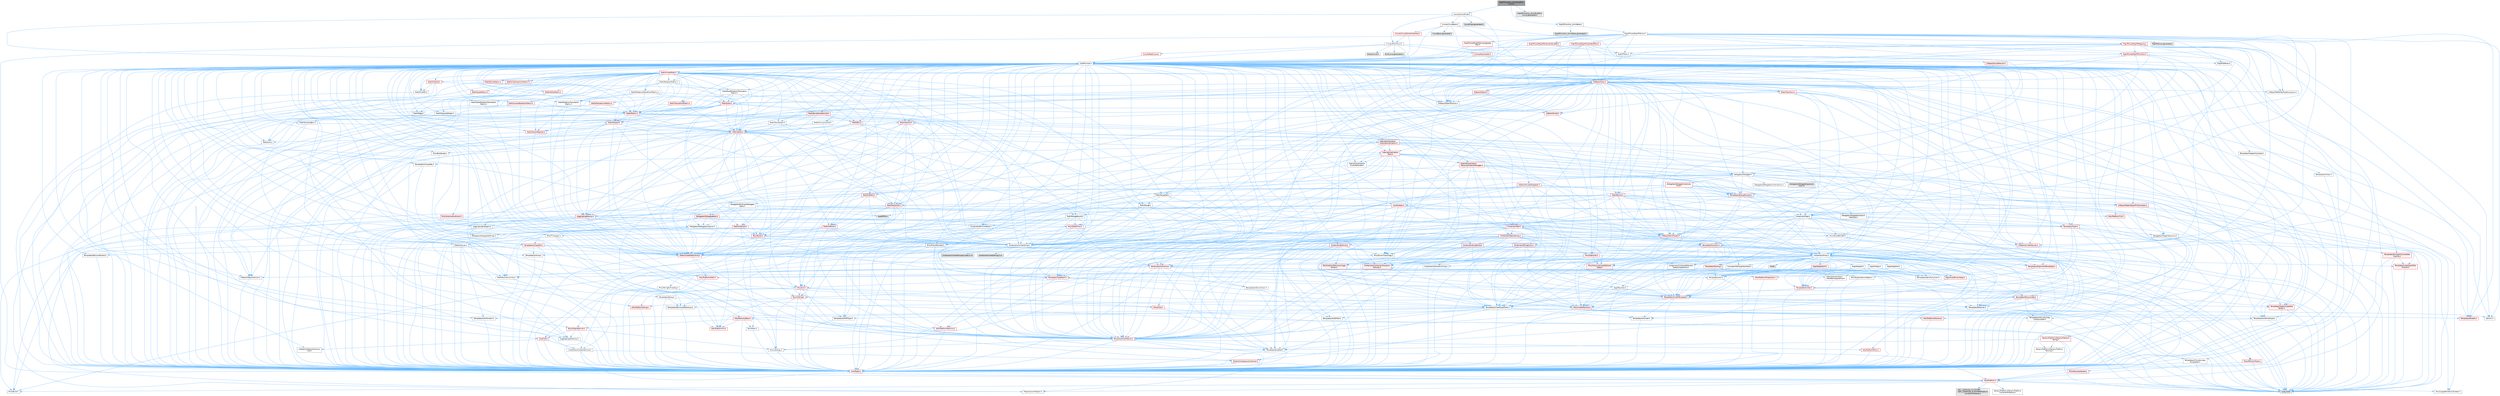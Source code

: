 digraph "RigVMFunction_AnimEvalRichCurve.h"
{
 // INTERACTIVE_SVG=YES
 // LATEX_PDF_SIZE
  bgcolor="transparent";
  edge [fontname=Helvetica,fontsize=10,labelfontname=Helvetica,labelfontsize=10];
  node [fontname=Helvetica,fontsize=10,shape=box,height=0.2,width=0.4];
  Node1 [id="Node000001",label="RigVMFunction_AnimEvalRich\lCurve.h",height=0.2,width=0.4,color="gray40", fillcolor="grey60", style="filled", fontcolor="black",tooltip=" "];
  Node1 -> Node2 [id="edge1_Node000001_Node000002",color="steelblue1",style="solid",tooltip=" "];
  Node2 [id="Node000002",label="RigVMFunction_AnimBase.h",height=0.2,width=0.4,color="grey40", fillcolor="white", style="filled",URL="$d8/da4/RigVMFunction__AnimBase_8h.html",tooltip=" "];
  Node2 -> Node3 [id="edge2_Node000002_Node000003",color="steelblue1",style="solid",tooltip=" "];
  Node3 [id="Node000003",label="RigVMCore/RigVMStruct.h",height=0.2,width=0.4,color="grey40", fillcolor="white", style="filled",URL="$de/dfb/RigVMStruct_8h.html",tooltip=" "];
  Node3 -> Node4 [id="edge3_Node000003_Node000004",color="steelblue1",style="solid",tooltip=" "];
  Node4 [id="Node000004",label="Containers/Array.h",height=0.2,width=0.4,color="grey40", fillcolor="white", style="filled",URL="$df/dd0/Array_8h.html",tooltip=" "];
  Node4 -> Node5 [id="edge4_Node000004_Node000005",color="steelblue1",style="solid",tooltip=" "];
  Node5 [id="Node000005",label="CoreTypes.h",height=0.2,width=0.4,color="red", fillcolor="#FFF0F0", style="filled",URL="$dc/dec/CoreTypes_8h.html",tooltip=" "];
  Node5 -> Node6 [id="edge5_Node000005_Node000006",color="steelblue1",style="solid",tooltip=" "];
  Node6 [id="Node000006",label="HAL/Platform.h",height=0.2,width=0.4,color="red", fillcolor="#FFF0F0", style="filled",URL="$d9/dd0/Platform_8h.html",tooltip=" "];
  Node6 -> Node7 [id="edge6_Node000006_Node000007",color="steelblue1",style="solid",tooltip=" "];
  Node7 [id="Node000007",label="Misc/Build.h",height=0.2,width=0.4,color="grey40", fillcolor="white", style="filled",URL="$d3/dbb/Build_8h.html",tooltip=" "];
  Node6 -> Node8 [id="edge7_Node000006_Node000008",color="steelblue1",style="solid",tooltip=" "];
  Node8 [id="Node000008",label="Misc/LargeWorldCoordinates.h",height=0.2,width=0.4,color="grey40", fillcolor="white", style="filled",URL="$d2/dcb/LargeWorldCoordinates_8h.html",tooltip=" "];
  Node6 -> Node9 [id="edge8_Node000006_Node000009",color="steelblue1",style="solid",tooltip=" "];
  Node9 [id="Node000009",label="type_traits",height=0.2,width=0.4,color="grey60", fillcolor="#E0E0E0", style="filled",tooltip=" "];
  Node6 -> Node10 [id="edge9_Node000006_Node000010",color="steelblue1",style="solid",tooltip=" "];
  Node10 [id="Node000010",label="PreprocessorHelpers.h",height=0.2,width=0.4,color="grey40", fillcolor="white", style="filled",URL="$db/ddb/PreprocessorHelpers_8h.html",tooltip=" "];
  Node6 -> Node11 [id="edge10_Node000006_Node000011",color="steelblue1",style="solid",tooltip=" "];
  Node11 [id="Node000011",label="UBT_COMPILED_PLATFORM\l/UBT_COMPILED_PLATFORMPlatform\lCompilerPreSetup.h",height=0.2,width=0.4,color="grey60", fillcolor="#E0E0E0", style="filled",tooltip=" "];
  Node6 -> Node12 [id="edge11_Node000006_Node000012",color="steelblue1",style="solid",tooltip=" "];
  Node12 [id="Node000012",label="GenericPlatform/GenericPlatform\lCompilerPreSetup.h",height=0.2,width=0.4,color="grey40", fillcolor="white", style="filled",URL="$d9/dc8/GenericPlatformCompilerPreSetup_8h.html",tooltip=" "];
  Node4 -> Node19 [id="edge12_Node000004_Node000019",color="steelblue1",style="solid",tooltip=" "];
  Node19 [id="Node000019",label="Misc/AssertionMacros.h",height=0.2,width=0.4,color="red", fillcolor="#FFF0F0", style="filled",URL="$d0/dfa/AssertionMacros_8h.html",tooltip=" "];
  Node19 -> Node5 [id="edge13_Node000019_Node000005",color="steelblue1",style="solid",tooltip=" "];
  Node19 -> Node6 [id="edge14_Node000019_Node000006",color="steelblue1",style="solid",tooltip=" "];
  Node19 -> Node20 [id="edge15_Node000019_Node000020",color="steelblue1",style="solid",tooltip=" "];
  Node20 [id="Node000020",label="HAL/PlatformMisc.h",height=0.2,width=0.4,color="red", fillcolor="#FFF0F0", style="filled",URL="$d0/df5/PlatformMisc_8h.html",tooltip=" "];
  Node20 -> Node5 [id="edge16_Node000020_Node000005",color="steelblue1",style="solid",tooltip=" "];
  Node19 -> Node10 [id="edge17_Node000019_Node000010",color="steelblue1",style="solid",tooltip=" "];
  Node19 -> Node56 [id="edge18_Node000019_Node000056",color="steelblue1",style="solid",tooltip=" "];
  Node56 [id="Node000056",label="Templates/EnableIf.h",height=0.2,width=0.4,color="grey40", fillcolor="white", style="filled",URL="$d7/d60/EnableIf_8h.html",tooltip=" "];
  Node56 -> Node5 [id="edge19_Node000056_Node000005",color="steelblue1",style="solid",tooltip=" "];
  Node19 -> Node62 [id="edge20_Node000019_Node000062",color="steelblue1",style="solid",tooltip=" "];
  Node62 [id="Node000062",label="Misc/VarArgs.h",height=0.2,width=0.4,color="grey40", fillcolor="white", style="filled",URL="$d5/d6f/VarArgs_8h.html",tooltip=" "];
  Node62 -> Node5 [id="edge21_Node000062_Node000005",color="steelblue1",style="solid",tooltip=" "];
  Node4 -> Node70 [id="edge22_Node000004_Node000070",color="steelblue1",style="solid",tooltip=" "];
  Node70 [id="Node000070",label="Misc/IntrusiveUnsetOptional\lState.h",height=0.2,width=0.4,color="red", fillcolor="#FFF0F0", style="filled",URL="$d2/d0a/IntrusiveUnsetOptionalState_8h.html",tooltip=" "];
  Node4 -> Node72 [id="edge23_Node000004_Node000072",color="steelblue1",style="solid",tooltip=" "];
  Node72 [id="Node000072",label="Misc/ReverseIterate.h",height=0.2,width=0.4,color="red", fillcolor="#FFF0F0", style="filled",URL="$db/de3/ReverseIterate_8h.html",tooltip=" "];
  Node72 -> Node6 [id="edge24_Node000072_Node000006",color="steelblue1",style="solid",tooltip=" "];
  Node4 -> Node74 [id="edge25_Node000004_Node000074",color="steelblue1",style="solid",tooltip=" "];
  Node74 [id="Node000074",label="HAL/UnrealMemory.h",height=0.2,width=0.4,color="red", fillcolor="#FFF0F0", style="filled",URL="$d9/d96/UnrealMemory_8h.html",tooltip=" "];
  Node74 -> Node5 [id="edge26_Node000074_Node000005",color="steelblue1",style="solid",tooltip=" "];
  Node74 -> Node78 [id="edge27_Node000074_Node000078",color="steelblue1",style="solid",tooltip=" "];
  Node78 [id="Node000078",label="HAL/MemoryBase.h",height=0.2,width=0.4,color="red", fillcolor="#FFF0F0", style="filled",URL="$d6/d9f/MemoryBase_8h.html",tooltip=" "];
  Node78 -> Node5 [id="edge28_Node000078_Node000005",color="steelblue1",style="solid",tooltip=" "];
  Node78 -> Node49 [id="edge29_Node000078_Node000049",color="steelblue1",style="solid",tooltip=" "];
  Node49 [id="Node000049",label="HAL/PlatformAtomics.h",height=0.2,width=0.4,color="red", fillcolor="#FFF0F0", style="filled",URL="$d3/d36/PlatformAtomics_8h.html",tooltip=" "];
  Node49 -> Node5 [id="edge30_Node000049_Node000005",color="steelblue1",style="solid",tooltip=" "];
  Node78 -> Node32 [id="edge31_Node000078_Node000032",color="steelblue1",style="solid",tooltip=" "];
  Node32 [id="Node000032",label="HAL/PlatformCrt.h",height=0.2,width=0.4,color="red", fillcolor="#FFF0F0", style="filled",URL="$d8/d75/PlatformCrt_8h.html",tooltip=" "];
  Node78 -> Node79 [id="edge32_Node000078_Node000079",color="steelblue1",style="solid",tooltip=" "];
  Node79 [id="Node000079",label="Misc/Exec.h",height=0.2,width=0.4,color="grey40", fillcolor="white", style="filled",URL="$de/ddb/Exec_8h.html",tooltip=" "];
  Node79 -> Node5 [id="edge33_Node000079_Node000005",color="steelblue1",style="solid",tooltip=" "];
  Node79 -> Node19 [id="edge34_Node000079_Node000019",color="steelblue1",style="solid",tooltip=" "];
  Node78 -> Node80 [id="edge35_Node000078_Node000080",color="steelblue1",style="solid",tooltip=" "];
  Node80 [id="Node000080",label="Misc/OutputDevice.h",height=0.2,width=0.4,color="red", fillcolor="#FFF0F0", style="filled",URL="$d7/d32/OutputDevice_8h.html",tooltip=" "];
  Node80 -> Node27 [id="edge36_Node000080_Node000027",color="steelblue1",style="solid",tooltip=" "];
  Node27 [id="Node000027",label="CoreFwd.h",height=0.2,width=0.4,color="red", fillcolor="#FFF0F0", style="filled",URL="$d1/d1e/CoreFwd_8h.html",tooltip=" "];
  Node27 -> Node5 [id="edge37_Node000027_Node000005",color="steelblue1",style="solid",tooltip=" "];
  Node27 -> Node28 [id="edge38_Node000027_Node000028",color="steelblue1",style="solid",tooltip=" "];
  Node28 [id="Node000028",label="Containers/ContainersFwd.h",height=0.2,width=0.4,color="grey40", fillcolor="white", style="filled",URL="$d4/d0a/ContainersFwd_8h.html",tooltip=" "];
  Node28 -> Node6 [id="edge39_Node000028_Node000006",color="steelblue1",style="solid",tooltip=" "];
  Node28 -> Node5 [id="edge40_Node000028_Node000005",color="steelblue1",style="solid",tooltip=" "];
  Node28 -> Node25 [id="edge41_Node000028_Node000025",color="steelblue1",style="solid",tooltip=" "];
  Node25 [id="Node000025",label="Traits/IsContiguousContainer.h",height=0.2,width=0.4,color="red", fillcolor="#FFF0F0", style="filled",URL="$d5/d3c/IsContiguousContainer_8h.html",tooltip=" "];
  Node25 -> Node5 [id="edge42_Node000025_Node000005",color="steelblue1",style="solid",tooltip=" "];
  Node27 -> Node30 [id="edge43_Node000027_Node000030",color="steelblue1",style="solid",tooltip=" "];
  Node30 [id="Node000030",label="UObject/UObjectHierarchy\lFwd.h",height=0.2,width=0.4,color="grey40", fillcolor="white", style="filled",URL="$d3/d13/UObjectHierarchyFwd_8h.html",tooltip=" "];
  Node80 -> Node5 [id="edge44_Node000080_Node000005",color="steelblue1",style="solid",tooltip=" "];
  Node80 -> Node81 [id="edge45_Node000080_Node000081",color="steelblue1",style="solid",tooltip=" "];
  Node81 [id="Node000081",label="Logging/LogVerbosity.h",height=0.2,width=0.4,color="grey40", fillcolor="white", style="filled",URL="$d2/d8f/LogVerbosity_8h.html",tooltip=" "];
  Node81 -> Node5 [id="edge46_Node000081_Node000005",color="steelblue1",style="solid",tooltip=" "];
  Node80 -> Node62 [id="edge47_Node000080_Node000062",color="steelblue1",style="solid",tooltip=" "];
  Node74 -> Node91 [id="edge48_Node000074_Node000091",color="steelblue1",style="solid",tooltip=" "];
  Node91 [id="Node000091",label="HAL/PlatformMemory.h",height=0.2,width=0.4,color="red", fillcolor="#FFF0F0", style="filled",URL="$de/d68/PlatformMemory_8h.html",tooltip=" "];
  Node91 -> Node5 [id="edge49_Node000091_Node000005",color="steelblue1",style="solid",tooltip=" "];
  Node74 -> Node94 [id="edge50_Node000074_Node000094",color="steelblue1",style="solid",tooltip=" "];
  Node94 [id="Node000094",label="Templates/IsPointer.h",height=0.2,width=0.4,color="grey40", fillcolor="white", style="filled",URL="$d7/d05/IsPointer_8h.html",tooltip=" "];
  Node94 -> Node5 [id="edge51_Node000094_Node000005",color="steelblue1",style="solid",tooltip=" "];
  Node4 -> Node95 [id="edge52_Node000004_Node000095",color="steelblue1",style="solid",tooltip=" "];
  Node95 [id="Node000095",label="Templates/UnrealTypeTraits.h",height=0.2,width=0.4,color="grey40", fillcolor="white", style="filled",URL="$d2/d2d/UnrealTypeTraits_8h.html",tooltip=" "];
  Node95 -> Node5 [id="edge53_Node000095_Node000005",color="steelblue1",style="solid",tooltip=" "];
  Node95 -> Node94 [id="edge54_Node000095_Node000094",color="steelblue1",style="solid",tooltip=" "];
  Node95 -> Node19 [id="edge55_Node000095_Node000019",color="steelblue1",style="solid",tooltip=" "];
  Node95 -> Node87 [id="edge56_Node000095_Node000087",color="steelblue1",style="solid",tooltip=" "];
  Node87 [id="Node000087",label="Templates/AndOrNot.h",height=0.2,width=0.4,color="grey40", fillcolor="white", style="filled",URL="$db/d0a/AndOrNot_8h.html",tooltip=" "];
  Node87 -> Node5 [id="edge57_Node000087_Node000005",color="steelblue1",style="solid",tooltip=" "];
  Node95 -> Node56 [id="edge58_Node000095_Node000056",color="steelblue1",style="solid",tooltip=" "];
  Node95 -> Node96 [id="edge59_Node000095_Node000096",color="steelblue1",style="solid",tooltip=" "];
  Node96 [id="Node000096",label="Templates/IsArithmetic.h",height=0.2,width=0.4,color="grey40", fillcolor="white", style="filled",URL="$d2/d5d/IsArithmetic_8h.html",tooltip=" "];
  Node96 -> Node5 [id="edge60_Node000096_Node000005",color="steelblue1",style="solid",tooltip=" "];
  Node95 -> Node59 [id="edge61_Node000095_Node000059",color="steelblue1",style="solid",tooltip=" "];
  Node59 [id="Node000059",label="IsEnum.h",height=0.2,width=0.4,color="grey40", fillcolor="white", style="filled",URL="$d4/de5/IsEnum_8h.html",tooltip=" "];
  Node95 -> Node97 [id="edge62_Node000095_Node000097",color="steelblue1",style="solid",tooltip=" "];
  Node97 [id="Node000097",label="Templates/Models.h",height=0.2,width=0.4,color="red", fillcolor="#FFF0F0", style="filled",URL="$d3/d0c/Models_8h.html",tooltip=" "];
  Node95 -> Node98 [id="edge63_Node000095_Node000098",color="steelblue1",style="solid",tooltip=" "];
  Node98 [id="Node000098",label="Templates/IsPODType.h",height=0.2,width=0.4,color="grey40", fillcolor="white", style="filled",URL="$d7/db1/IsPODType_8h.html",tooltip=" "];
  Node98 -> Node5 [id="edge64_Node000098_Node000005",color="steelblue1",style="solid",tooltip=" "];
  Node95 -> Node99 [id="edge65_Node000095_Node000099",color="steelblue1",style="solid",tooltip=" "];
  Node99 [id="Node000099",label="Templates/IsUECoreType.h",height=0.2,width=0.4,color="grey40", fillcolor="white", style="filled",URL="$d1/db8/IsUECoreType_8h.html",tooltip=" "];
  Node99 -> Node5 [id="edge66_Node000099_Node000005",color="steelblue1",style="solid",tooltip=" "];
  Node99 -> Node9 [id="edge67_Node000099_Node000009",color="steelblue1",style="solid",tooltip=" "];
  Node95 -> Node88 [id="edge68_Node000095_Node000088",color="steelblue1",style="solid",tooltip=" "];
  Node88 [id="Node000088",label="Templates/IsTriviallyCopy\lConstructible.h",height=0.2,width=0.4,color="grey40", fillcolor="white", style="filled",URL="$d3/d78/IsTriviallyCopyConstructible_8h.html",tooltip=" "];
  Node88 -> Node5 [id="edge69_Node000088_Node000005",color="steelblue1",style="solid",tooltip=" "];
  Node88 -> Node9 [id="edge70_Node000088_Node000009",color="steelblue1",style="solid",tooltip=" "];
  Node4 -> Node100 [id="edge71_Node000004_Node000100",color="steelblue1",style="solid",tooltip=" "];
  Node100 [id="Node000100",label="Templates/UnrealTemplate.h",height=0.2,width=0.4,color="red", fillcolor="#FFF0F0", style="filled",URL="$d4/d24/UnrealTemplate_8h.html",tooltip=" "];
  Node100 -> Node5 [id="edge72_Node000100_Node000005",color="steelblue1",style="solid",tooltip=" "];
  Node100 -> Node94 [id="edge73_Node000100_Node000094",color="steelblue1",style="solid",tooltip=" "];
  Node100 -> Node74 [id="edge74_Node000100_Node000074",color="steelblue1",style="solid",tooltip=" "];
  Node100 -> Node95 [id="edge75_Node000100_Node000095",color="steelblue1",style="solid",tooltip=" "];
  Node100 -> Node103 [id="edge76_Node000100_Node000103",color="steelblue1",style="solid",tooltip=" "];
  Node103 [id="Node000103",label="Templates/RemoveReference.h",height=0.2,width=0.4,color="grey40", fillcolor="white", style="filled",URL="$da/dbe/RemoveReference_8h.html",tooltip=" "];
  Node103 -> Node5 [id="edge77_Node000103_Node000005",color="steelblue1",style="solid",tooltip=" "];
  Node100 -> Node64 [id="edge78_Node000100_Node000064",color="steelblue1",style="solid",tooltip=" "];
  Node64 [id="Node000064",label="Templates/Requires.h",height=0.2,width=0.4,color="grey40", fillcolor="white", style="filled",URL="$dc/d96/Requires_8h.html",tooltip=" "];
  Node64 -> Node56 [id="edge79_Node000064_Node000056",color="steelblue1",style="solid",tooltip=" "];
  Node64 -> Node9 [id="edge80_Node000064_Node000009",color="steelblue1",style="solid",tooltip=" "];
  Node100 -> Node104 [id="edge81_Node000100_Node000104",color="steelblue1",style="solid",tooltip=" "];
  Node104 [id="Node000104",label="Templates/TypeCompatible\lBytes.h",height=0.2,width=0.4,color="red", fillcolor="#FFF0F0", style="filled",URL="$df/d0a/TypeCompatibleBytes_8h.html",tooltip=" "];
  Node104 -> Node5 [id="edge82_Node000104_Node000005",color="steelblue1",style="solid",tooltip=" "];
  Node104 -> Node9 [id="edge83_Node000104_Node000009",color="steelblue1",style="solid",tooltip=" "];
  Node100 -> Node25 [id="edge84_Node000100_Node000025",color="steelblue1",style="solid",tooltip=" "];
  Node100 -> Node9 [id="edge85_Node000100_Node000009",color="steelblue1",style="solid",tooltip=" "];
  Node4 -> Node106 [id="edge86_Node000004_Node000106",color="steelblue1",style="solid",tooltip=" "];
  Node106 [id="Node000106",label="Containers/AllowShrinking.h",height=0.2,width=0.4,color="grey40", fillcolor="white", style="filled",URL="$d7/d1a/AllowShrinking_8h.html",tooltip=" "];
  Node106 -> Node5 [id="edge87_Node000106_Node000005",color="steelblue1",style="solid",tooltip=" "];
  Node4 -> Node107 [id="edge88_Node000004_Node000107",color="steelblue1",style="solid",tooltip=" "];
  Node107 [id="Node000107",label="Containers/ContainerAllocation\lPolicies.h",height=0.2,width=0.4,color="red", fillcolor="#FFF0F0", style="filled",URL="$d7/dff/ContainerAllocationPolicies_8h.html",tooltip=" "];
  Node107 -> Node5 [id="edge89_Node000107_Node000005",color="steelblue1",style="solid",tooltip=" "];
  Node107 -> Node107 [id="edge90_Node000107_Node000107",color="steelblue1",style="solid",tooltip=" "];
  Node107 -> Node109 [id="edge91_Node000107_Node000109",color="steelblue1",style="solid",tooltip=" "];
  Node109 [id="Node000109",label="HAL/PlatformMath.h",height=0.2,width=0.4,color="red", fillcolor="#FFF0F0", style="filled",URL="$dc/d53/PlatformMath_8h.html",tooltip=" "];
  Node109 -> Node5 [id="edge92_Node000109_Node000005",color="steelblue1",style="solid",tooltip=" "];
  Node107 -> Node74 [id="edge93_Node000107_Node000074",color="steelblue1",style="solid",tooltip=" "];
  Node107 -> Node42 [id="edge94_Node000107_Node000042",color="steelblue1",style="solid",tooltip=" "];
  Node42 [id="Node000042",label="Math/NumericLimits.h",height=0.2,width=0.4,color="grey40", fillcolor="white", style="filled",URL="$df/d1b/NumericLimits_8h.html",tooltip=" "];
  Node42 -> Node5 [id="edge95_Node000042_Node000005",color="steelblue1",style="solid",tooltip=" "];
  Node107 -> Node19 [id="edge96_Node000107_Node000019",color="steelblue1",style="solid",tooltip=" "];
  Node107 -> Node118 [id="edge97_Node000107_Node000118",color="steelblue1",style="solid",tooltip=" "];
  Node118 [id="Node000118",label="Templates/MemoryOps.h",height=0.2,width=0.4,color="red", fillcolor="#FFF0F0", style="filled",URL="$db/dea/MemoryOps_8h.html",tooltip=" "];
  Node118 -> Node5 [id="edge98_Node000118_Node000005",color="steelblue1",style="solid",tooltip=" "];
  Node118 -> Node74 [id="edge99_Node000118_Node000074",color="steelblue1",style="solid",tooltip=" "];
  Node118 -> Node89 [id="edge100_Node000118_Node000089",color="steelblue1",style="solid",tooltip=" "];
  Node89 [id="Node000089",label="Templates/IsTriviallyCopy\lAssignable.h",height=0.2,width=0.4,color="grey40", fillcolor="white", style="filled",URL="$d2/df2/IsTriviallyCopyAssignable_8h.html",tooltip=" "];
  Node89 -> Node5 [id="edge101_Node000089_Node000005",color="steelblue1",style="solid",tooltip=" "];
  Node89 -> Node9 [id="edge102_Node000089_Node000009",color="steelblue1",style="solid",tooltip=" "];
  Node118 -> Node88 [id="edge103_Node000118_Node000088",color="steelblue1",style="solid",tooltip=" "];
  Node118 -> Node64 [id="edge104_Node000118_Node000064",color="steelblue1",style="solid",tooltip=" "];
  Node118 -> Node95 [id="edge105_Node000118_Node000095",color="steelblue1",style="solid",tooltip=" "];
  Node118 -> Node9 [id="edge106_Node000118_Node000009",color="steelblue1",style="solid",tooltip=" "];
  Node107 -> Node104 [id="edge107_Node000107_Node000104",color="steelblue1",style="solid",tooltip=" "];
  Node107 -> Node9 [id="edge108_Node000107_Node000009",color="steelblue1",style="solid",tooltip=" "];
  Node4 -> Node119 [id="edge109_Node000004_Node000119",color="steelblue1",style="solid",tooltip=" "];
  Node119 [id="Node000119",label="Containers/ContainerElement\lTypeCompatibility.h",height=0.2,width=0.4,color="grey40", fillcolor="white", style="filled",URL="$df/ddf/ContainerElementTypeCompatibility_8h.html",tooltip=" "];
  Node119 -> Node5 [id="edge110_Node000119_Node000005",color="steelblue1",style="solid",tooltip=" "];
  Node119 -> Node95 [id="edge111_Node000119_Node000095",color="steelblue1",style="solid",tooltip=" "];
  Node4 -> Node120 [id="edge112_Node000004_Node000120",color="steelblue1",style="solid",tooltip=" "];
  Node120 [id="Node000120",label="Serialization/Archive.h",height=0.2,width=0.4,color="red", fillcolor="#FFF0F0", style="filled",URL="$d7/d3b/Archive_8h.html",tooltip=" "];
  Node120 -> Node27 [id="edge113_Node000120_Node000027",color="steelblue1",style="solid",tooltip=" "];
  Node120 -> Node5 [id="edge114_Node000120_Node000005",color="steelblue1",style="solid",tooltip=" "];
  Node120 -> Node121 [id="edge115_Node000120_Node000121",color="steelblue1",style="solid",tooltip=" "];
  Node121 [id="Node000121",label="HAL/PlatformProperties.h",height=0.2,width=0.4,color="red", fillcolor="#FFF0F0", style="filled",URL="$d9/db0/PlatformProperties_8h.html",tooltip=" "];
  Node121 -> Node5 [id="edge116_Node000121_Node000005",color="steelblue1",style="solid",tooltip=" "];
  Node120 -> Node124 [id="edge117_Node000120_Node000124",color="steelblue1",style="solid",tooltip=" "];
  Node124 [id="Node000124",label="Internationalization\l/TextNamespaceFwd.h",height=0.2,width=0.4,color="grey40", fillcolor="white", style="filled",URL="$d8/d97/TextNamespaceFwd_8h.html",tooltip=" "];
  Node124 -> Node5 [id="edge118_Node000124_Node000005",color="steelblue1",style="solid",tooltip=" "];
  Node120 -> Node19 [id="edge119_Node000120_Node000019",color="steelblue1",style="solid",tooltip=" "];
  Node120 -> Node7 [id="edge120_Node000120_Node000007",color="steelblue1",style="solid",tooltip=" "];
  Node120 -> Node125 [id="edge121_Node000120_Node000125",color="steelblue1",style="solid",tooltip=" "];
  Node125 [id="Node000125",label="Misc/EngineVersionBase.h",height=0.2,width=0.4,color="grey40", fillcolor="white", style="filled",URL="$d5/d2b/EngineVersionBase_8h.html",tooltip=" "];
  Node125 -> Node5 [id="edge122_Node000125_Node000005",color="steelblue1",style="solid",tooltip=" "];
  Node120 -> Node62 [id="edge123_Node000120_Node000062",color="steelblue1",style="solid",tooltip=" "];
  Node120 -> Node56 [id="edge124_Node000120_Node000056",color="steelblue1",style="solid",tooltip=" "];
  Node120 -> Node128 [id="edge125_Node000120_Node000128",color="steelblue1",style="solid",tooltip=" "];
  Node128 [id="Node000128",label="Templates/IsEnumClass.h",height=0.2,width=0.4,color="grey40", fillcolor="white", style="filled",URL="$d7/d15/IsEnumClass_8h.html",tooltip=" "];
  Node128 -> Node5 [id="edge126_Node000128_Node000005",color="steelblue1",style="solid",tooltip=" "];
  Node128 -> Node87 [id="edge127_Node000128_Node000087",color="steelblue1",style="solid",tooltip=" "];
  Node120 -> Node100 [id="edge128_Node000120_Node000100",color="steelblue1",style="solid",tooltip=" "];
  Node120 -> Node129 [id="edge129_Node000120_Node000129",color="steelblue1",style="solid",tooltip=" "];
  Node129 [id="Node000129",label="UObject/ObjectVersion.h",height=0.2,width=0.4,color="grey40", fillcolor="white", style="filled",URL="$da/d63/ObjectVersion_8h.html",tooltip=" "];
  Node129 -> Node5 [id="edge130_Node000129_Node000005",color="steelblue1",style="solid",tooltip=" "];
  Node4 -> Node130 [id="edge131_Node000004_Node000130",color="steelblue1",style="solid",tooltip=" "];
  Node130 [id="Node000130",label="Serialization/MemoryImage\lWriter.h",height=0.2,width=0.4,color="red", fillcolor="#FFF0F0", style="filled",URL="$d0/d08/MemoryImageWriter_8h.html",tooltip=" "];
  Node130 -> Node5 [id="edge132_Node000130_Node000005",color="steelblue1",style="solid",tooltip=" "];
  Node4 -> Node144 [id="edge133_Node000004_Node000144",color="steelblue1",style="solid",tooltip=" "];
  Node144 [id="Node000144",label="Algo/Heapify.h",height=0.2,width=0.4,color="grey40", fillcolor="white", style="filled",URL="$d0/d2a/Heapify_8h.html",tooltip=" "];
  Node144 -> Node145 [id="edge134_Node000144_Node000145",color="steelblue1",style="solid",tooltip=" "];
  Node145 [id="Node000145",label="Algo/Impl/BinaryHeap.h",height=0.2,width=0.4,color="red", fillcolor="#FFF0F0", style="filled",URL="$d7/da3/Algo_2Impl_2BinaryHeap_8h.html",tooltip=" "];
  Node145 -> Node146 [id="edge135_Node000145_Node000146",color="steelblue1",style="solid",tooltip=" "];
  Node146 [id="Node000146",label="Templates/Invoke.h",height=0.2,width=0.4,color="red", fillcolor="#FFF0F0", style="filled",URL="$d7/deb/Invoke_8h.html",tooltip=" "];
  Node146 -> Node5 [id="edge136_Node000146_Node000005",color="steelblue1",style="solid",tooltip=" "];
  Node146 -> Node100 [id="edge137_Node000146_Node000100",color="steelblue1",style="solid",tooltip=" "];
  Node146 -> Node9 [id="edge138_Node000146_Node000009",color="steelblue1",style="solid",tooltip=" "];
  Node145 -> Node9 [id="edge139_Node000145_Node000009",color="steelblue1",style="solid",tooltip=" "];
  Node144 -> Node150 [id="edge140_Node000144_Node000150",color="steelblue1",style="solid",tooltip=" "];
  Node150 [id="Node000150",label="Templates/IdentityFunctor.h",height=0.2,width=0.4,color="grey40", fillcolor="white", style="filled",URL="$d7/d2e/IdentityFunctor_8h.html",tooltip=" "];
  Node150 -> Node6 [id="edge141_Node000150_Node000006",color="steelblue1",style="solid",tooltip=" "];
  Node144 -> Node146 [id="edge142_Node000144_Node000146",color="steelblue1",style="solid",tooltip=" "];
  Node144 -> Node151 [id="edge143_Node000144_Node000151",color="steelblue1",style="solid",tooltip=" "];
  Node151 [id="Node000151",label="Templates/Less.h",height=0.2,width=0.4,color="grey40", fillcolor="white", style="filled",URL="$de/dc8/Less_8h.html",tooltip=" "];
  Node151 -> Node5 [id="edge144_Node000151_Node000005",color="steelblue1",style="solid",tooltip=" "];
  Node151 -> Node100 [id="edge145_Node000151_Node000100",color="steelblue1",style="solid",tooltip=" "];
  Node144 -> Node100 [id="edge146_Node000144_Node000100",color="steelblue1",style="solid",tooltip=" "];
  Node4 -> Node152 [id="edge147_Node000004_Node000152",color="steelblue1",style="solid",tooltip=" "];
  Node152 [id="Node000152",label="Algo/HeapSort.h",height=0.2,width=0.4,color="grey40", fillcolor="white", style="filled",URL="$d3/d92/HeapSort_8h.html",tooltip=" "];
  Node152 -> Node145 [id="edge148_Node000152_Node000145",color="steelblue1",style="solid",tooltip=" "];
  Node152 -> Node150 [id="edge149_Node000152_Node000150",color="steelblue1",style="solid",tooltip=" "];
  Node152 -> Node151 [id="edge150_Node000152_Node000151",color="steelblue1",style="solid",tooltip=" "];
  Node152 -> Node100 [id="edge151_Node000152_Node000100",color="steelblue1",style="solid",tooltip=" "];
  Node4 -> Node153 [id="edge152_Node000004_Node000153",color="steelblue1",style="solid",tooltip=" "];
  Node153 [id="Node000153",label="Algo/IsHeap.h",height=0.2,width=0.4,color="grey40", fillcolor="white", style="filled",URL="$de/d32/IsHeap_8h.html",tooltip=" "];
  Node153 -> Node145 [id="edge153_Node000153_Node000145",color="steelblue1",style="solid",tooltip=" "];
  Node153 -> Node150 [id="edge154_Node000153_Node000150",color="steelblue1",style="solid",tooltip=" "];
  Node153 -> Node146 [id="edge155_Node000153_Node000146",color="steelblue1",style="solid",tooltip=" "];
  Node153 -> Node151 [id="edge156_Node000153_Node000151",color="steelblue1",style="solid",tooltip=" "];
  Node153 -> Node100 [id="edge157_Node000153_Node000100",color="steelblue1",style="solid",tooltip=" "];
  Node4 -> Node145 [id="edge158_Node000004_Node000145",color="steelblue1",style="solid",tooltip=" "];
  Node4 -> Node154 [id="edge159_Node000004_Node000154",color="steelblue1",style="solid",tooltip=" "];
  Node154 [id="Node000154",label="Algo/StableSort.h",height=0.2,width=0.4,color="red", fillcolor="#FFF0F0", style="filled",URL="$d7/d3c/StableSort_8h.html",tooltip=" "];
  Node154 -> Node150 [id="edge160_Node000154_Node000150",color="steelblue1",style="solid",tooltip=" "];
  Node154 -> Node146 [id="edge161_Node000154_Node000146",color="steelblue1",style="solid",tooltip=" "];
  Node154 -> Node151 [id="edge162_Node000154_Node000151",color="steelblue1",style="solid",tooltip=" "];
  Node154 -> Node100 [id="edge163_Node000154_Node000100",color="steelblue1",style="solid",tooltip=" "];
  Node4 -> Node157 [id="edge164_Node000004_Node000157",color="steelblue1",style="solid",tooltip=" "];
  Node157 [id="Node000157",label="Concepts/GetTypeHashable.h",height=0.2,width=0.4,color="grey40", fillcolor="white", style="filled",URL="$d3/da2/GetTypeHashable_8h.html",tooltip=" "];
  Node157 -> Node5 [id="edge165_Node000157_Node000005",color="steelblue1",style="solid",tooltip=" "];
  Node157 -> Node135 [id="edge166_Node000157_Node000135",color="steelblue1",style="solid",tooltip=" "];
  Node135 [id="Node000135",label="Templates/TypeHash.h",height=0.2,width=0.4,color="red", fillcolor="#FFF0F0", style="filled",URL="$d1/d62/TypeHash_8h.html",tooltip=" "];
  Node135 -> Node5 [id="edge167_Node000135_Node000005",color="steelblue1",style="solid",tooltip=" "];
  Node135 -> Node64 [id="edge168_Node000135_Node000064",color="steelblue1",style="solid",tooltip=" "];
  Node135 -> Node136 [id="edge169_Node000135_Node000136",color="steelblue1",style="solid",tooltip=" "];
  Node136 [id="Node000136",label="Misc/Crc.h",height=0.2,width=0.4,color="red", fillcolor="#FFF0F0", style="filled",URL="$d4/dd2/Crc_8h.html",tooltip=" "];
  Node136 -> Node5 [id="edge170_Node000136_Node000005",color="steelblue1",style="solid",tooltip=" "];
  Node136 -> Node76 [id="edge171_Node000136_Node000076",color="steelblue1",style="solid",tooltip=" "];
  Node76 [id="Node000076",label="HAL/PlatformString.h",height=0.2,width=0.4,color="red", fillcolor="#FFF0F0", style="filled",URL="$db/db5/PlatformString_8h.html",tooltip=" "];
  Node76 -> Node5 [id="edge172_Node000076_Node000005",color="steelblue1",style="solid",tooltip=" "];
  Node136 -> Node19 [id="edge173_Node000136_Node000019",color="steelblue1",style="solid",tooltip=" "];
  Node136 -> Node137 [id="edge174_Node000136_Node000137",color="steelblue1",style="solid",tooltip=" "];
  Node137 [id="Node000137",label="Misc/CString.h",height=0.2,width=0.4,color="red", fillcolor="#FFF0F0", style="filled",URL="$d2/d49/CString_8h.html",tooltip=" "];
  Node137 -> Node5 [id="edge175_Node000137_Node000005",color="steelblue1",style="solid",tooltip=" "];
  Node137 -> Node32 [id="edge176_Node000137_Node000032",color="steelblue1",style="solid",tooltip=" "];
  Node137 -> Node76 [id="edge177_Node000137_Node000076",color="steelblue1",style="solid",tooltip=" "];
  Node137 -> Node19 [id="edge178_Node000137_Node000019",color="steelblue1",style="solid",tooltip=" "];
  Node137 -> Node138 [id="edge179_Node000137_Node000138",color="steelblue1",style="solid",tooltip=" "];
  Node138 [id="Node000138",label="Misc/Char.h",height=0.2,width=0.4,color="red", fillcolor="#FFF0F0", style="filled",URL="$d0/d58/Char_8h.html",tooltip=" "];
  Node138 -> Node5 [id="edge180_Node000138_Node000005",color="steelblue1",style="solid",tooltip=" "];
  Node138 -> Node9 [id="edge181_Node000138_Node000009",color="steelblue1",style="solid",tooltip=" "];
  Node137 -> Node62 [id="edge182_Node000137_Node000062",color="steelblue1",style="solid",tooltip=" "];
  Node136 -> Node138 [id="edge183_Node000136_Node000138",color="steelblue1",style="solid",tooltip=" "];
  Node136 -> Node95 [id="edge184_Node000136_Node000095",color="steelblue1",style="solid",tooltip=" "];
  Node135 -> Node9 [id="edge185_Node000135_Node000009",color="steelblue1",style="solid",tooltip=" "];
  Node4 -> Node150 [id="edge186_Node000004_Node000150",color="steelblue1",style="solid",tooltip=" "];
  Node4 -> Node146 [id="edge187_Node000004_Node000146",color="steelblue1",style="solid",tooltip=" "];
  Node4 -> Node151 [id="edge188_Node000004_Node000151",color="steelblue1",style="solid",tooltip=" "];
  Node4 -> Node158 [id="edge189_Node000004_Node000158",color="steelblue1",style="solid",tooltip=" "];
  Node158 [id="Node000158",label="Templates/LosesQualifiers\lFromTo.h",height=0.2,width=0.4,color="red", fillcolor="#FFF0F0", style="filled",URL="$d2/db3/LosesQualifiersFromTo_8h.html",tooltip=" "];
  Node158 -> Node9 [id="edge190_Node000158_Node000009",color="steelblue1",style="solid",tooltip=" "];
  Node4 -> Node64 [id="edge191_Node000004_Node000064",color="steelblue1",style="solid",tooltip=" "];
  Node4 -> Node159 [id="edge192_Node000004_Node000159",color="steelblue1",style="solid",tooltip=" "];
  Node159 [id="Node000159",label="Templates/Sorting.h",height=0.2,width=0.4,color="red", fillcolor="#FFF0F0", style="filled",URL="$d3/d9e/Sorting_8h.html",tooltip=" "];
  Node159 -> Node5 [id="edge193_Node000159_Node000005",color="steelblue1",style="solid",tooltip=" "];
  Node159 -> Node109 [id="edge194_Node000159_Node000109",color="steelblue1",style="solid",tooltip=" "];
  Node159 -> Node151 [id="edge195_Node000159_Node000151",color="steelblue1",style="solid",tooltip=" "];
  Node4 -> Node163 [id="edge196_Node000004_Node000163",color="steelblue1",style="solid",tooltip=" "];
  Node163 [id="Node000163",label="Templates/AlignmentTemplates.h",height=0.2,width=0.4,color="red", fillcolor="#FFF0F0", style="filled",URL="$dd/d32/AlignmentTemplates_8h.html",tooltip=" "];
  Node163 -> Node5 [id="edge197_Node000163_Node000005",color="steelblue1",style="solid",tooltip=" "];
  Node163 -> Node94 [id="edge198_Node000163_Node000094",color="steelblue1",style="solid",tooltip=" "];
  Node4 -> Node23 [id="edge199_Node000004_Node000023",color="steelblue1",style="solid",tooltip=" "];
  Node23 [id="Node000023",label="Traits/ElementType.h",height=0.2,width=0.4,color="red", fillcolor="#FFF0F0", style="filled",URL="$d5/d4f/ElementType_8h.html",tooltip=" "];
  Node23 -> Node6 [id="edge200_Node000023_Node000006",color="steelblue1",style="solid",tooltip=" "];
  Node23 -> Node9 [id="edge201_Node000023_Node000009",color="steelblue1",style="solid",tooltip=" "];
  Node4 -> Node115 [id="edge202_Node000004_Node000115",color="steelblue1",style="solid",tooltip=" "];
  Node115 [id="Node000115",label="limits",height=0.2,width=0.4,color="grey60", fillcolor="#E0E0E0", style="filled",tooltip=" "];
  Node4 -> Node9 [id="edge203_Node000004_Node000009",color="steelblue1",style="solid",tooltip=" "];
  Node3 -> Node164 [id="edge204_Node000003_Node000164",color="steelblue1",style="solid",tooltip=" "];
  Node164 [id="Node000164",label="Containers/Map.h",height=0.2,width=0.4,color="grey40", fillcolor="white", style="filled",URL="$df/d79/Map_8h.html",tooltip=" "];
  Node164 -> Node5 [id="edge205_Node000164_Node000005",color="steelblue1",style="solid",tooltip=" "];
  Node164 -> Node165 [id="edge206_Node000164_Node000165",color="steelblue1",style="solid",tooltip=" "];
  Node165 [id="Node000165",label="Algo/Reverse.h",height=0.2,width=0.4,color="grey40", fillcolor="white", style="filled",URL="$d5/d93/Reverse_8h.html",tooltip=" "];
  Node165 -> Node5 [id="edge207_Node000165_Node000005",color="steelblue1",style="solid",tooltip=" "];
  Node165 -> Node100 [id="edge208_Node000165_Node000100",color="steelblue1",style="solid",tooltip=" "];
  Node164 -> Node119 [id="edge209_Node000164_Node000119",color="steelblue1",style="solid",tooltip=" "];
  Node164 -> Node166 [id="edge210_Node000164_Node000166",color="steelblue1",style="solid",tooltip=" "];
  Node166 [id="Node000166",label="Containers/Set.h",height=0.2,width=0.4,color="red", fillcolor="#FFF0F0", style="filled",URL="$d4/d45/Set_8h.html",tooltip=" "];
  Node166 -> Node107 [id="edge211_Node000166_Node000107",color="steelblue1",style="solid",tooltip=" "];
  Node166 -> Node119 [id="edge212_Node000166_Node000119",color="steelblue1",style="solid",tooltip=" "];
  Node166 -> Node168 [id="edge213_Node000166_Node000168",color="steelblue1",style="solid",tooltip=" "];
  Node168 [id="Node000168",label="Containers/SparseArray.h",height=0.2,width=0.4,color="red", fillcolor="#FFF0F0", style="filled",URL="$d5/dbf/SparseArray_8h.html",tooltip=" "];
  Node168 -> Node5 [id="edge214_Node000168_Node000005",color="steelblue1",style="solid",tooltip=" "];
  Node168 -> Node19 [id="edge215_Node000168_Node000019",color="steelblue1",style="solid",tooltip=" "];
  Node168 -> Node74 [id="edge216_Node000168_Node000074",color="steelblue1",style="solid",tooltip=" "];
  Node168 -> Node95 [id="edge217_Node000168_Node000095",color="steelblue1",style="solid",tooltip=" "];
  Node168 -> Node100 [id="edge218_Node000168_Node000100",color="steelblue1",style="solid",tooltip=" "];
  Node168 -> Node107 [id="edge219_Node000168_Node000107",color="steelblue1",style="solid",tooltip=" "];
  Node168 -> Node151 [id="edge220_Node000168_Node000151",color="steelblue1",style="solid",tooltip=" "];
  Node168 -> Node4 [id="edge221_Node000168_Node000004",color="steelblue1",style="solid",tooltip=" "];
  Node168 -> Node162 [id="edge222_Node000168_Node000162",color="steelblue1",style="solid",tooltip=" "];
  Node162 [id="Node000162",label="Math/UnrealMathUtility.h",height=0.2,width=0.4,color="red", fillcolor="#FFF0F0", style="filled",URL="$db/db8/UnrealMathUtility_8h.html",tooltip=" "];
  Node162 -> Node5 [id="edge223_Node000162_Node000005",color="steelblue1",style="solid",tooltip=" "];
  Node162 -> Node19 [id="edge224_Node000162_Node000019",color="steelblue1",style="solid",tooltip=" "];
  Node162 -> Node109 [id="edge225_Node000162_Node000109",color="steelblue1",style="solid",tooltip=" "];
  Node162 -> Node64 [id="edge226_Node000162_Node000064",color="steelblue1",style="solid",tooltip=" "];
  Node168 -> Node169 [id="edge227_Node000168_Node000169",color="steelblue1",style="solid",tooltip=" "];
  Node169 [id="Node000169",label="Containers/ScriptArray.h",height=0.2,width=0.4,color="red", fillcolor="#FFF0F0", style="filled",URL="$dc/daf/ScriptArray_8h.html",tooltip=" "];
  Node169 -> Node5 [id="edge228_Node000169_Node000005",color="steelblue1",style="solid",tooltip=" "];
  Node169 -> Node19 [id="edge229_Node000169_Node000019",color="steelblue1",style="solid",tooltip=" "];
  Node169 -> Node74 [id="edge230_Node000169_Node000074",color="steelblue1",style="solid",tooltip=" "];
  Node169 -> Node106 [id="edge231_Node000169_Node000106",color="steelblue1",style="solid",tooltip=" "];
  Node169 -> Node107 [id="edge232_Node000169_Node000107",color="steelblue1",style="solid",tooltip=" "];
  Node169 -> Node4 [id="edge233_Node000169_Node000004",color="steelblue1",style="solid",tooltip=" "];
  Node168 -> Node170 [id="edge234_Node000168_Node000170",color="steelblue1",style="solid",tooltip=" "];
  Node170 [id="Node000170",label="Containers/BitArray.h",height=0.2,width=0.4,color="red", fillcolor="#FFF0F0", style="filled",URL="$d1/de4/BitArray_8h.html",tooltip=" "];
  Node170 -> Node107 [id="edge235_Node000170_Node000107",color="steelblue1",style="solid",tooltip=" "];
  Node170 -> Node5 [id="edge236_Node000170_Node000005",color="steelblue1",style="solid",tooltip=" "];
  Node170 -> Node49 [id="edge237_Node000170_Node000049",color="steelblue1",style="solid",tooltip=" "];
  Node170 -> Node74 [id="edge238_Node000170_Node000074",color="steelblue1",style="solid",tooltip=" "];
  Node170 -> Node162 [id="edge239_Node000170_Node000162",color="steelblue1",style="solid",tooltip=" "];
  Node170 -> Node19 [id="edge240_Node000170_Node000019",color="steelblue1",style="solid",tooltip=" "];
  Node170 -> Node44 [id="edge241_Node000170_Node000044",color="steelblue1",style="solid",tooltip=" "];
  Node44 [id="Node000044",label="Misc/EnumClassFlags.h",height=0.2,width=0.4,color="grey40", fillcolor="white", style="filled",URL="$d8/de7/EnumClassFlags_8h.html",tooltip=" "];
  Node170 -> Node120 [id="edge242_Node000170_Node000120",color="steelblue1",style="solid",tooltip=" "];
  Node170 -> Node130 [id="edge243_Node000170_Node000130",color="steelblue1",style="solid",tooltip=" "];
  Node170 -> Node56 [id="edge244_Node000170_Node000056",color="steelblue1",style="solid",tooltip=" "];
  Node170 -> Node146 [id="edge245_Node000170_Node000146",color="steelblue1",style="solid",tooltip=" "];
  Node170 -> Node100 [id="edge246_Node000170_Node000100",color="steelblue1",style="solid",tooltip=" "];
  Node170 -> Node95 [id="edge247_Node000170_Node000095",color="steelblue1",style="solid",tooltip=" "];
  Node168 -> Node130 [id="edge248_Node000168_Node000130",color="steelblue1",style="solid",tooltip=" "];
  Node168 -> Node187 [id="edge249_Node000168_Node000187",color="steelblue1",style="solid",tooltip=" "];
  Node187 [id="Node000187",label="Containers/UnrealString.h",height=0.2,width=0.4,color="grey40", fillcolor="white", style="filled",URL="$d5/dba/UnrealString_8h.html",tooltip=" "];
  Node187 -> Node188 [id="edge250_Node000187_Node000188",color="steelblue1",style="solid",tooltip=" "];
  Node188 [id="Node000188",label="Containers/UnrealStringIncludes.h.inl",height=0.2,width=0.4,color="grey60", fillcolor="#E0E0E0", style="filled",tooltip=" "];
  Node187 -> Node189 [id="edge251_Node000187_Node000189",color="steelblue1",style="solid",tooltip=" "];
  Node189 [id="Node000189",label="Containers/UnrealString.h.inl",height=0.2,width=0.4,color="grey60", fillcolor="#E0E0E0", style="filled",tooltip=" "];
  Node187 -> Node190 [id="edge252_Node000187_Node000190",color="steelblue1",style="solid",tooltip=" "];
  Node190 [id="Node000190",label="Misc/StringFormatArg.h",height=0.2,width=0.4,color="grey40", fillcolor="white", style="filled",URL="$d2/d16/StringFormatArg_8h.html",tooltip=" "];
  Node190 -> Node28 [id="edge253_Node000190_Node000028",color="steelblue1",style="solid",tooltip=" "];
  Node168 -> Node70 [id="edge254_Node000168_Node000070",color="steelblue1",style="solid",tooltip=" "];
  Node166 -> Node28 [id="edge255_Node000166_Node000028",color="steelblue1",style="solid",tooltip=" "];
  Node166 -> Node162 [id="edge256_Node000166_Node000162",color="steelblue1",style="solid",tooltip=" "];
  Node166 -> Node19 [id="edge257_Node000166_Node000019",color="steelblue1",style="solid",tooltip=" "];
  Node166 -> Node191 [id="edge258_Node000166_Node000191",color="steelblue1",style="solid",tooltip=" "];
  Node191 [id="Node000191",label="Misc/StructBuilder.h",height=0.2,width=0.4,color="grey40", fillcolor="white", style="filled",URL="$d9/db3/StructBuilder_8h.html",tooltip=" "];
  Node191 -> Node5 [id="edge259_Node000191_Node000005",color="steelblue1",style="solid",tooltip=" "];
  Node191 -> Node162 [id="edge260_Node000191_Node000162",color="steelblue1",style="solid",tooltip=" "];
  Node191 -> Node163 [id="edge261_Node000191_Node000163",color="steelblue1",style="solid",tooltip=" "];
  Node166 -> Node130 [id="edge262_Node000166_Node000130",color="steelblue1",style="solid",tooltip=" "];
  Node166 -> Node192 [id="edge263_Node000166_Node000192",color="steelblue1",style="solid",tooltip=" "];
  Node192 [id="Node000192",label="Templates/Function.h",height=0.2,width=0.4,color="red", fillcolor="#FFF0F0", style="filled",URL="$df/df5/Function_8h.html",tooltip=" "];
  Node192 -> Node5 [id="edge264_Node000192_Node000005",color="steelblue1",style="solid",tooltip=" "];
  Node192 -> Node19 [id="edge265_Node000192_Node000019",color="steelblue1",style="solid",tooltip=" "];
  Node192 -> Node70 [id="edge266_Node000192_Node000070",color="steelblue1",style="solid",tooltip=" "];
  Node192 -> Node74 [id="edge267_Node000192_Node000074",color="steelblue1",style="solid",tooltip=" "];
  Node192 -> Node95 [id="edge268_Node000192_Node000095",color="steelblue1",style="solid",tooltip=" "];
  Node192 -> Node146 [id="edge269_Node000192_Node000146",color="steelblue1",style="solid",tooltip=" "];
  Node192 -> Node100 [id="edge270_Node000192_Node000100",color="steelblue1",style="solid",tooltip=" "];
  Node192 -> Node64 [id="edge271_Node000192_Node000064",color="steelblue1",style="solid",tooltip=" "];
  Node192 -> Node162 [id="edge272_Node000192_Node000162",color="steelblue1",style="solid",tooltip=" "];
  Node192 -> Node9 [id="edge273_Node000192_Node000009",color="steelblue1",style="solid",tooltip=" "];
  Node166 -> Node159 [id="edge274_Node000166_Node000159",color="steelblue1",style="solid",tooltip=" "];
  Node166 -> Node135 [id="edge275_Node000166_Node000135",color="steelblue1",style="solid",tooltip=" "];
  Node166 -> Node100 [id="edge276_Node000166_Node000100",color="steelblue1",style="solid",tooltip=" "];
  Node166 -> Node9 [id="edge277_Node000166_Node000009",color="steelblue1",style="solid",tooltip=" "];
  Node164 -> Node187 [id="edge278_Node000164_Node000187",color="steelblue1",style="solid",tooltip=" "];
  Node164 -> Node19 [id="edge279_Node000164_Node000019",color="steelblue1",style="solid",tooltip=" "];
  Node164 -> Node191 [id="edge280_Node000164_Node000191",color="steelblue1",style="solid",tooltip=" "];
  Node164 -> Node192 [id="edge281_Node000164_Node000192",color="steelblue1",style="solid",tooltip=" "];
  Node164 -> Node159 [id="edge282_Node000164_Node000159",color="steelblue1",style="solid",tooltip=" "];
  Node164 -> Node195 [id="edge283_Node000164_Node000195",color="steelblue1",style="solid",tooltip=" "];
  Node195 [id="Node000195",label="Templates/Tuple.h",height=0.2,width=0.4,color="red", fillcolor="#FFF0F0", style="filled",URL="$d2/d4f/Tuple_8h.html",tooltip=" "];
  Node195 -> Node5 [id="edge284_Node000195_Node000005",color="steelblue1",style="solid",tooltip=" "];
  Node195 -> Node100 [id="edge285_Node000195_Node000100",color="steelblue1",style="solid",tooltip=" "];
  Node195 -> Node196 [id="edge286_Node000195_Node000196",color="steelblue1",style="solid",tooltip=" "];
  Node196 [id="Node000196",label="Delegates/IntegerSequence.h",height=0.2,width=0.4,color="grey40", fillcolor="white", style="filled",URL="$d2/dcc/IntegerSequence_8h.html",tooltip=" "];
  Node196 -> Node5 [id="edge287_Node000196_Node000005",color="steelblue1",style="solid",tooltip=" "];
  Node195 -> Node146 [id="edge288_Node000195_Node000146",color="steelblue1",style="solid",tooltip=" "];
  Node195 -> Node64 [id="edge289_Node000195_Node000064",color="steelblue1",style="solid",tooltip=" "];
  Node195 -> Node135 [id="edge290_Node000195_Node000135",color="steelblue1",style="solid",tooltip=" "];
  Node195 -> Node9 [id="edge291_Node000195_Node000009",color="steelblue1",style="solid",tooltip=" "];
  Node164 -> Node100 [id="edge292_Node000164_Node000100",color="steelblue1",style="solid",tooltip=" "];
  Node164 -> Node95 [id="edge293_Node000164_Node000095",color="steelblue1",style="solid",tooltip=" "];
  Node164 -> Node9 [id="edge294_Node000164_Node000009",color="steelblue1",style="solid",tooltip=" "];
  Node3 -> Node187 [id="edge295_Node000003_Node000187",color="steelblue1",style="solid",tooltip=" "];
  Node3 -> Node198 [id="edge296_Node000003_Node000198",color="steelblue1",style="solid",tooltip=" "];
  Node198 [id="Node000198",label="CoreMinimal.h",height=0.2,width=0.4,color="grey40", fillcolor="white", style="filled",URL="$d7/d67/CoreMinimal_8h.html",tooltip=" "];
  Node198 -> Node5 [id="edge297_Node000198_Node000005",color="steelblue1",style="solid",tooltip=" "];
  Node198 -> Node27 [id="edge298_Node000198_Node000027",color="steelblue1",style="solid",tooltip=" "];
  Node198 -> Node30 [id="edge299_Node000198_Node000030",color="steelblue1",style="solid",tooltip=" "];
  Node198 -> Node28 [id="edge300_Node000198_Node000028",color="steelblue1",style="solid",tooltip=" "];
  Node198 -> Node62 [id="edge301_Node000198_Node000062",color="steelblue1",style="solid",tooltip=" "];
  Node198 -> Node81 [id="edge302_Node000198_Node000081",color="steelblue1",style="solid",tooltip=" "];
  Node198 -> Node80 [id="edge303_Node000198_Node000080",color="steelblue1",style="solid",tooltip=" "];
  Node198 -> Node32 [id="edge304_Node000198_Node000032",color="steelblue1",style="solid",tooltip=" "];
  Node198 -> Node20 [id="edge305_Node000198_Node000020",color="steelblue1",style="solid",tooltip=" "];
  Node198 -> Node19 [id="edge306_Node000198_Node000019",color="steelblue1",style="solid",tooltip=" "];
  Node198 -> Node94 [id="edge307_Node000198_Node000094",color="steelblue1",style="solid",tooltip=" "];
  Node198 -> Node91 [id="edge308_Node000198_Node000091",color="steelblue1",style="solid",tooltip=" "];
  Node198 -> Node49 [id="edge309_Node000198_Node000049",color="steelblue1",style="solid",tooltip=" "];
  Node198 -> Node79 [id="edge310_Node000198_Node000079",color="steelblue1",style="solid",tooltip=" "];
  Node198 -> Node78 [id="edge311_Node000198_Node000078",color="steelblue1",style="solid",tooltip=" "];
  Node198 -> Node74 [id="edge312_Node000198_Node000074",color="steelblue1",style="solid",tooltip=" "];
  Node198 -> Node96 [id="edge313_Node000198_Node000096",color="steelblue1",style="solid",tooltip=" "];
  Node198 -> Node87 [id="edge314_Node000198_Node000087",color="steelblue1",style="solid",tooltip=" "];
  Node198 -> Node98 [id="edge315_Node000198_Node000098",color="steelblue1",style="solid",tooltip=" "];
  Node198 -> Node99 [id="edge316_Node000198_Node000099",color="steelblue1",style="solid",tooltip=" "];
  Node198 -> Node88 [id="edge317_Node000198_Node000088",color="steelblue1",style="solid",tooltip=" "];
  Node198 -> Node95 [id="edge318_Node000198_Node000095",color="steelblue1",style="solid",tooltip=" "];
  Node198 -> Node56 [id="edge319_Node000198_Node000056",color="steelblue1",style="solid",tooltip=" "];
  Node198 -> Node103 [id="edge320_Node000198_Node000103",color="steelblue1",style="solid",tooltip=" "];
  Node198 -> Node199 [id="edge321_Node000198_Node000199",color="steelblue1",style="solid",tooltip=" "];
  Node199 [id="Node000199",label="Templates/IntegralConstant.h",height=0.2,width=0.4,color="grey40", fillcolor="white", style="filled",URL="$db/d1b/IntegralConstant_8h.html",tooltip=" "];
  Node199 -> Node5 [id="edge322_Node000199_Node000005",color="steelblue1",style="solid",tooltip=" "];
  Node198 -> Node200 [id="edge323_Node000198_Node000200",color="steelblue1",style="solid",tooltip=" "];
  Node200 [id="Node000200",label="Templates/IsClass.h",height=0.2,width=0.4,color="grey40", fillcolor="white", style="filled",URL="$db/dcb/IsClass_8h.html",tooltip=" "];
  Node200 -> Node5 [id="edge324_Node000200_Node000005",color="steelblue1",style="solid",tooltip=" "];
  Node198 -> Node104 [id="edge325_Node000198_Node000104",color="steelblue1",style="solid",tooltip=" "];
  Node198 -> Node25 [id="edge326_Node000198_Node000025",color="steelblue1",style="solid",tooltip=" "];
  Node198 -> Node100 [id="edge327_Node000198_Node000100",color="steelblue1",style="solid",tooltip=" "];
  Node198 -> Node42 [id="edge328_Node000198_Node000042",color="steelblue1",style="solid",tooltip=" "];
  Node198 -> Node109 [id="edge329_Node000198_Node000109",color="steelblue1",style="solid",tooltip=" "];
  Node198 -> Node89 [id="edge330_Node000198_Node000089",color="steelblue1",style="solid",tooltip=" "];
  Node198 -> Node118 [id="edge331_Node000198_Node000118",color="steelblue1",style="solid",tooltip=" "];
  Node198 -> Node107 [id="edge332_Node000198_Node000107",color="steelblue1",style="solid",tooltip=" "];
  Node198 -> Node128 [id="edge333_Node000198_Node000128",color="steelblue1",style="solid",tooltip=" "];
  Node198 -> Node121 [id="edge334_Node000198_Node000121",color="steelblue1",style="solid",tooltip=" "];
  Node198 -> Node125 [id="edge335_Node000198_Node000125",color="steelblue1",style="solid",tooltip=" "];
  Node198 -> Node124 [id="edge336_Node000198_Node000124",color="steelblue1",style="solid",tooltip=" "];
  Node198 -> Node120 [id="edge337_Node000198_Node000120",color="steelblue1",style="solid",tooltip=" "];
  Node198 -> Node151 [id="edge338_Node000198_Node000151",color="steelblue1",style="solid",tooltip=" "];
  Node198 -> Node159 [id="edge339_Node000198_Node000159",color="steelblue1",style="solid",tooltip=" "];
  Node198 -> Node138 [id="edge340_Node000198_Node000138",color="steelblue1",style="solid",tooltip=" "];
  Node198 -> Node201 [id="edge341_Node000198_Node000201",color="steelblue1",style="solid",tooltip=" "];
  Node201 [id="Node000201",label="GenericPlatform/GenericPlatform\lStricmp.h",height=0.2,width=0.4,color="grey40", fillcolor="white", style="filled",URL="$d2/d86/GenericPlatformStricmp_8h.html",tooltip=" "];
  Node201 -> Node5 [id="edge342_Node000201_Node000005",color="steelblue1",style="solid",tooltip=" "];
  Node198 -> Node202 [id="edge343_Node000198_Node000202",color="steelblue1",style="solid",tooltip=" "];
  Node202 [id="Node000202",label="GenericPlatform/GenericPlatform\lString.h",height=0.2,width=0.4,color="red", fillcolor="#FFF0F0", style="filled",URL="$dd/d20/GenericPlatformString_8h.html",tooltip=" "];
  Node202 -> Node5 [id="edge344_Node000202_Node000005",color="steelblue1",style="solid",tooltip=" "];
  Node202 -> Node201 [id="edge345_Node000202_Node000201",color="steelblue1",style="solid",tooltip=" "];
  Node202 -> Node56 [id="edge346_Node000202_Node000056",color="steelblue1",style="solid",tooltip=" "];
  Node202 -> Node9 [id="edge347_Node000202_Node000009",color="steelblue1",style="solid",tooltip=" "];
  Node198 -> Node76 [id="edge348_Node000198_Node000076",color="steelblue1",style="solid",tooltip=" "];
  Node198 -> Node137 [id="edge349_Node000198_Node000137",color="steelblue1",style="solid",tooltip=" "];
  Node198 -> Node136 [id="edge350_Node000198_Node000136",color="steelblue1",style="solid",tooltip=" "];
  Node198 -> Node162 [id="edge351_Node000198_Node000162",color="steelblue1",style="solid",tooltip=" "];
  Node198 -> Node187 [id="edge352_Node000198_Node000187",color="steelblue1",style="solid",tooltip=" "];
  Node198 -> Node4 [id="edge353_Node000198_Node000004",color="steelblue1",style="solid",tooltip=" "];
  Node198 -> Node205 [id="edge354_Node000198_Node000205",color="steelblue1",style="solid",tooltip=" "];
  Node205 [id="Node000205",label="Misc/FrameNumber.h",height=0.2,width=0.4,color="grey40", fillcolor="white", style="filled",URL="$dd/dbd/FrameNumber_8h.html",tooltip=" "];
  Node205 -> Node5 [id="edge355_Node000205_Node000005",color="steelblue1",style="solid",tooltip=" "];
  Node205 -> Node42 [id="edge356_Node000205_Node000042",color="steelblue1",style="solid",tooltip=" "];
  Node205 -> Node162 [id="edge357_Node000205_Node000162",color="steelblue1",style="solid",tooltip=" "];
  Node205 -> Node56 [id="edge358_Node000205_Node000056",color="steelblue1",style="solid",tooltip=" "];
  Node205 -> Node95 [id="edge359_Node000205_Node000095",color="steelblue1",style="solid",tooltip=" "];
  Node198 -> Node206 [id="edge360_Node000198_Node000206",color="steelblue1",style="solid",tooltip=" "];
  Node206 [id="Node000206",label="Misc/Timespan.h",height=0.2,width=0.4,color="grey40", fillcolor="white", style="filled",URL="$da/dd9/Timespan_8h.html",tooltip=" "];
  Node206 -> Node5 [id="edge361_Node000206_Node000005",color="steelblue1",style="solid",tooltip=" "];
  Node206 -> Node207 [id="edge362_Node000206_Node000207",color="steelblue1",style="solid",tooltip=" "];
  Node207 [id="Node000207",label="Math/Interval.h",height=0.2,width=0.4,color="grey40", fillcolor="white", style="filled",URL="$d1/d55/Interval_8h.html",tooltip=" "];
  Node207 -> Node5 [id="edge363_Node000207_Node000005",color="steelblue1",style="solid",tooltip=" "];
  Node207 -> Node96 [id="edge364_Node000207_Node000096",color="steelblue1",style="solid",tooltip=" "];
  Node207 -> Node95 [id="edge365_Node000207_Node000095",color="steelblue1",style="solid",tooltip=" "];
  Node207 -> Node42 [id="edge366_Node000207_Node000042",color="steelblue1",style="solid",tooltip=" "];
  Node207 -> Node162 [id="edge367_Node000207_Node000162",color="steelblue1",style="solid",tooltip=" "];
  Node206 -> Node162 [id="edge368_Node000206_Node000162",color="steelblue1",style="solid",tooltip=" "];
  Node206 -> Node19 [id="edge369_Node000206_Node000019",color="steelblue1",style="solid",tooltip=" "];
  Node198 -> Node208 [id="edge370_Node000198_Node000208",color="steelblue1",style="solid",tooltip=" "];
  Node208 [id="Node000208",label="Containers/StringConv.h",height=0.2,width=0.4,color="red", fillcolor="#FFF0F0", style="filled",URL="$d3/ddf/StringConv_8h.html",tooltip=" "];
  Node208 -> Node5 [id="edge371_Node000208_Node000005",color="steelblue1",style="solid",tooltip=" "];
  Node208 -> Node19 [id="edge372_Node000208_Node000019",color="steelblue1",style="solid",tooltip=" "];
  Node208 -> Node107 [id="edge373_Node000208_Node000107",color="steelblue1",style="solid",tooltip=" "];
  Node208 -> Node4 [id="edge374_Node000208_Node000004",color="steelblue1",style="solid",tooltip=" "];
  Node208 -> Node137 [id="edge375_Node000208_Node000137",color="steelblue1",style="solid",tooltip=" "];
  Node208 -> Node184 [id="edge376_Node000208_Node000184",color="steelblue1",style="solid",tooltip=" "];
  Node184 [id="Node000184",label="Templates/IsArray.h",height=0.2,width=0.4,color="grey40", fillcolor="white", style="filled",URL="$d8/d8d/IsArray_8h.html",tooltip=" "];
  Node184 -> Node5 [id="edge377_Node000184_Node000005",color="steelblue1",style="solid",tooltip=" "];
  Node208 -> Node100 [id="edge378_Node000208_Node000100",color="steelblue1",style="solid",tooltip=" "];
  Node208 -> Node95 [id="edge379_Node000208_Node000095",color="steelblue1",style="solid",tooltip=" "];
  Node208 -> Node23 [id="edge380_Node000208_Node000023",color="steelblue1",style="solid",tooltip=" "];
  Node208 -> Node25 [id="edge381_Node000208_Node000025",color="steelblue1",style="solid",tooltip=" "];
  Node208 -> Node9 [id="edge382_Node000208_Node000009",color="steelblue1",style="solid",tooltip=" "];
  Node198 -> Node209 [id="edge383_Node000198_Node000209",color="steelblue1",style="solid",tooltip=" "];
  Node209 [id="Node000209",label="UObject/UnrealNames.h",height=0.2,width=0.4,color="red", fillcolor="#FFF0F0", style="filled",URL="$d8/db1/UnrealNames_8h.html",tooltip=" "];
  Node209 -> Node5 [id="edge384_Node000209_Node000005",color="steelblue1",style="solid",tooltip=" "];
  Node198 -> Node211 [id="edge385_Node000198_Node000211",color="steelblue1",style="solid",tooltip=" "];
  Node211 [id="Node000211",label="UObject/NameTypes.h",height=0.2,width=0.4,color="red", fillcolor="#FFF0F0", style="filled",URL="$d6/d35/NameTypes_8h.html",tooltip=" "];
  Node211 -> Node5 [id="edge386_Node000211_Node000005",color="steelblue1",style="solid",tooltip=" "];
  Node211 -> Node19 [id="edge387_Node000211_Node000019",color="steelblue1",style="solid",tooltip=" "];
  Node211 -> Node74 [id="edge388_Node000211_Node000074",color="steelblue1",style="solid",tooltip=" "];
  Node211 -> Node95 [id="edge389_Node000211_Node000095",color="steelblue1",style="solid",tooltip=" "];
  Node211 -> Node100 [id="edge390_Node000211_Node000100",color="steelblue1",style="solid",tooltip=" "];
  Node211 -> Node187 [id="edge391_Node000211_Node000187",color="steelblue1",style="solid",tooltip=" "];
  Node211 -> Node208 [id="edge392_Node000211_Node000208",color="steelblue1",style="solid",tooltip=" "];
  Node211 -> Node209 [id="edge393_Node000211_Node000209",color="steelblue1",style="solid",tooltip=" "];
  Node211 -> Node70 [id="edge394_Node000211_Node000070",color="steelblue1",style="solid",tooltip=" "];
  Node198 -> Node219 [id="edge395_Node000198_Node000219",color="steelblue1",style="solid",tooltip=" "];
  Node219 [id="Node000219",label="Misc/Parse.h",height=0.2,width=0.4,color="red", fillcolor="#FFF0F0", style="filled",URL="$dc/d71/Parse_8h.html",tooltip=" "];
  Node219 -> Node187 [id="edge396_Node000219_Node000187",color="steelblue1",style="solid",tooltip=" "];
  Node219 -> Node5 [id="edge397_Node000219_Node000005",color="steelblue1",style="solid",tooltip=" "];
  Node219 -> Node32 [id="edge398_Node000219_Node000032",color="steelblue1",style="solid",tooltip=" "];
  Node219 -> Node7 [id="edge399_Node000219_Node000007",color="steelblue1",style="solid",tooltip=" "];
  Node219 -> Node44 [id="edge400_Node000219_Node000044",color="steelblue1",style="solid",tooltip=" "];
  Node219 -> Node192 [id="edge401_Node000219_Node000192",color="steelblue1",style="solid",tooltip=" "];
  Node198 -> Node163 [id="edge402_Node000198_Node000163",color="steelblue1",style="solid",tooltip=" "];
  Node198 -> Node191 [id="edge403_Node000198_Node000191",color="steelblue1",style="solid",tooltip=" "];
  Node198 -> Node111 [id="edge404_Node000198_Node000111",color="steelblue1",style="solid",tooltip=" "];
  Node111 [id="Node000111",label="Templates/Decay.h",height=0.2,width=0.4,color="grey40", fillcolor="white", style="filled",URL="$dd/d0f/Decay_8h.html",tooltip=" "];
  Node111 -> Node5 [id="edge405_Node000111_Node000005",color="steelblue1",style="solid",tooltip=" "];
  Node111 -> Node103 [id="edge406_Node000111_Node000103",color="steelblue1",style="solid",tooltip=" "];
  Node111 -> Node9 [id="edge407_Node000111_Node000009",color="steelblue1",style="solid",tooltip=" "];
  Node198 -> Node220 [id="edge408_Node000198_Node000220",color="steelblue1",style="solid",tooltip=" "];
  Node220 [id="Node000220",label="Templates/PointerIsConvertible\lFromTo.h",height=0.2,width=0.4,color="red", fillcolor="#FFF0F0", style="filled",URL="$d6/d65/PointerIsConvertibleFromTo_8h.html",tooltip=" "];
  Node220 -> Node5 [id="edge409_Node000220_Node000005",color="steelblue1",style="solid",tooltip=" "];
  Node220 -> Node158 [id="edge410_Node000220_Node000158",color="steelblue1",style="solid",tooltip=" "];
  Node220 -> Node9 [id="edge411_Node000220_Node000009",color="steelblue1",style="solid",tooltip=" "];
  Node198 -> Node146 [id="edge412_Node000198_Node000146",color="steelblue1",style="solid",tooltip=" "];
  Node198 -> Node192 [id="edge413_Node000198_Node000192",color="steelblue1",style="solid",tooltip=" "];
  Node198 -> Node135 [id="edge414_Node000198_Node000135",color="steelblue1",style="solid",tooltip=" "];
  Node198 -> Node169 [id="edge415_Node000198_Node000169",color="steelblue1",style="solid",tooltip=" "];
  Node198 -> Node170 [id="edge416_Node000198_Node000170",color="steelblue1",style="solid",tooltip=" "];
  Node198 -> Node168 [id="edge417_Node000198_Node000168",color="steelblue1",style="solid",tooltip=" "];
  Node198 -> Node166 [id="edge418_Node000198_Node000166",color="steelblue1",style="solid",tooltip=" "];
  Node198 -> Node165 [id="edge419_Node000198_Node000165",color="steelblue1",style="solid",tooltip=" "];
  Node198 -> Node164 [id="edge420_Node000198_Node000164",color="steelblue1",style="solid",tooltip=" "];
  Node198 -> Node221 [id="edge421_Node000198_Node000221",color="steelblue1",style="solid",tooltip=" "];
  Node221 [id="Node000221",label="Math/IntPoint.h",height=0.2,width=0.4,color="red", fillcolor="#FFF0F0", style="filled",URL="$d3/df7/IntPoint_8h.html",tooltip=" "];
  Node221 -> Node5 [id="edge422_Node000221_Node000005",color="steelblue1",style="solid",tooltip=" "];
  Node221 -> Node19 [id="edge423_Node000221_Node000019",color="steelblue1",style="solid",tooltip=" "];
  Node221 -> Node219 [id="edge424_Node000221_Node000219",color="steelblue1",style="solid",tooltip=" "];
  Node221 -> Node162 [id="edge425_Node000221_Node000162",color="steelblue1",style="solid",tooltip=" "];
  Node221 -> Node187 [id="edge426_Node000221_Node000187",color="steelblue1",style="solid",tooltip=" "];
  Node221 -> Node135 [id="edge427_Node000221_Node000135",color="steelblue1",style="solid",tooltip=" "];
  Node198 -> Node223 [id="edge428_Node000198_Node000223",color="steelblue1",style="solid",tooltip=" "];
  Node223 [id="Node000223",label="Math/IntVector.h",height=0.2,width=0.4,color="red", fillcolor="#FFF0F0", style="filled",URL="$d7/d44/IntVector_8h.html",tooltip=" "];
  Node223 -> Node5 [id="edge429_Node000223_Node000005",color="steelblue1",style="solid",tooltip=" "];
  Node223 -> Node136 [id="edge430_Node000223_Node000136",color="steelblue1",style="solid",tooltip=" "];
  Node223 -> Node219 [id="edge431_Node000223_Node000219",color="steelblue1",style="solid",tooltip=" "];
  Node223 -> Node162 [id="edge432_Node000223_Node000162",color="steelblue1",style="solid",tooltip=" "];
  Node223 -> Node187 [id="edge433_Node000223_Node000187",color="steelblue1",style="solid",tooltip=" "];
  Node198 -> Node224 [id="edge434_Node000198_Node000224",color="steelblue1",style="solid",tooltip=" "];
  Node224 [id="Node000224",label="Logging/LogCategory.h",height=0.2,width=0.4,color="grey40", fillcolor="white", style="filled",URL="$d9/d36/LogCategory_8h.html",tooltip=" "];
  Node224 -> Node5 [id="edge435_Node000224_Node000005",color="steelblue1",style="solid",tooltip=" "];
  Node224 -> Node81 [id="edge436_Node000224_Node000081",color="steelblue1",style="solid",tooltip=" "];
  Node224 -> Node211 [id="edge437_Node000224_Node000211",color="steelblue1",style="solid",tooltip=" "];
  Node198 -> Node225 [id="edge438_Node000198_Node000225",color="steelblue1",style="solid",tooltip=" "];
  Node225 [id="Node000225",label="Logging/LogMacros.h",height=0.2,width=0.4,color="red", fillcolor="#FFF0F0", style="filled",URL="$d0/d16/LogMacros_8h.html",tooltip=" "];
  Node225 -> Node187 [id="edge439_Node000225_Node000187",color="steelblue1",style="solid",tooltip=" "];
  Node225 -> Node5 [id="edge440_Node000225_Node000005",color="steelblue1",style="solid",tooltip=" "];
  Node225 -> Node10 [id="edge441_Node000225_Node000010",color="steelblue1",style="solid",tooltip=" "];
  Node225 -> Node224 [id="edge442_Node000225_Node000224",color="steelblue1",style="solid",tooltip=" "];
  Node225 -> Node81 [id="edge443_Node000225_Node000081",color="steelblue1",style="solid",tooltip=" "];
  Node225 -> Node19 [id="edge444_Node000225_Node000019",color="steelblue1",style="solid",tooltip=" "];
  Node225 -> Node7 [id="edge445_Node000225_Node000007",color="steelblue1",style="solid",tooltip=" "];
  Node225 -> Node62 [id="edge446_Node000225_Node000062",color="steelblue1",style="solid",tooltip=" "];
  Node225 -> Node56 [id="edge447_Node000225_Node000056",color="steelblue1",style="solid",tooltip=" "];
  Node225 -> Node9 [id="edge448_Node000225_Node000009",color="steelblue1",style="solid",tooltip=" "];
  Node198 -> Node228 [id="edge449_Node000198_Node000228",color="steelblue1",style="solid",tooltip=" "];
  Node228 [id="Node000228",label="Math/Vector2D.h",height=0.2,width=0.4,color="red", fillcolor="#FFF0F0", style="filled",URL="$d3/db0/Vector2D_8h.html",tooltip=" "];
  Node228 -> Node5 [id="edge450_Node000228_Node000005",color="steelblue1",style="solid",tooltip=" "];
  Node228 -> Node19 [id="edge451_Node000228_Node000019",color="steelblue1",style="solid",tooltip=" "];
  Node228 -> Node136 [id="edge452_Node000228_Node000136",color="steelblue1",style="solid",tooltip=" "];
  Node228 -> Node162 [id="edge453_Node000228_Node000162",color="steelblue1",style="solid",tooltip=" "];
  Node228 -> Node187 [id="edge454_Node000228_Node000187",color="steelblue1",style="solid",tooltip=" "];
  Node228 -> Node219 [id="edge455_Node000228_Node000219",color="steelblue1",style="solid",tooltip=" "];
  Node228 -> Node221 [id="edge456_Node000228_Node000221",color="steelblue1",style="solid",tooltip=" "];
  Node228 -> Node225 [id="edge457_Node000228_Node000225",color="steelblue1",style="solid",tooltip=" "];
  Node228 -> Node9 [id="edge458_Node000228_Node000009",color="steelblue1",style="solid",tooltip=" "];
  Node198 -> Node232 [id="edge459_Node000198_Node000232",color="steelblue1",style="solid",tooltip=" "];
  Node232 [id="Node000232",label="Math/IntRect.h",height=0.2,width=0.4,color="red", fillcolor="#FFF0F0", style="filled",URL="$d7/d53/IntRect_8h.html",tooltip=" "];
  Node232 -> Node5 [id="edge460_Node000232_Node000005",color="steelblue1",style="solid",tooltip=" "];
  Node232 -> Node162 [id="edge461_Node000232_Node000162",color="steelblue1",style="solid",tooltip=" "];
  Node232 -> Node187 [id="edge462_Node000232_Node000187",color="steelblue1",style="solid",tooltip=" "];
  Node232 -> Node221 [id="edge463_Node000232_Node000221",color="steelblue1",style="solid",tooltip=" "];
  Node232 -> Node228 [id="edge464_Node000232_Node000228",color="steelblue1",style="solid",tooltip=" "];
  Node198 -> Node233 [id="edge465_Node000198_Node000233",color="steelblue1",style="solid",tooltip=" "];
  Node233 [id="Node000233",label="Misc/ByteSwap.h",height=0.2,width=0.4,color="grey40", fillcolor="white", style="filled",URL="$dc/dd7/ByteSwap_8h.html",tooltip=" "];
  Node233 -> Node5 [id="edge466_Node000233_Node000005",color="steelblue1",style="solid",tooltip=" "];
  Node233 -> Node32 [id="edge467_Node000233_Node000032",color="steelblue1",style="solid",tooltip=" "];
  Node198 -> Node134 [id="edge468_Node000198_Node000134",color="steelblue1",style="solid",tooltip=" "];
  Node134 [id="Node000134",label="Containers/EnumAsByte.h",height=0.2,width=0.4,color="grey40", fillcolor="white", style="filled",URL="$d6/d9a/EnumAsByte_8h.html",tooltip=" "];
  Node134 -> Node5 [id="edge469_Node000134_Node000005",color="steelblue1",style="solid",tooltip=" "];
  Node134 -> Node98 [id="edge470_Node000134_Node000098",color="steelblue1",style="solid",tooltip=" "];
  Node134 -> Node135 [id="edge471_Node000134_Node000135",color="steelblue1",style="solid",tooltip=" "];
  Node198 -> Node234 [id="edge472_Node000198_Node000234",color="steelblue1",style="solid",tooltip=" "];
  Node234 [id="Node000234",label="HAL/PlatformTLS.h",height=0.2,width=0.4,color="red", fillcolor="#FFF0F0", style="filled",URL="$d0/def/PlatformTLS_8h.html",tooltip=" "];
  Node234 -> Node5 [id="edge473_Node000234_Node000005",color="steelblue1",style="solid",tooltip=" "];
  Node198 -> Node237 [id="edge474_Node000198_Node000237",color="steelblue1",style="solid",tooltip=" "];
  Node237 [id="Node000237",label="CoreGlobals.h",height=0.2,width=0.4,color="red", fillcolor="#FFF0F0", style="filled",URL="$d5/d8c/CoreGlobals_8h.html",tooltip=" "];
  Node237 -> Node187 [id="edge475_Node000237_Node000187",color="steelblue1",style="solid",tooltip=" "];
  Node237 -> Node5 [id="edge476_Node000237_Node000005",color="steelblue1",style="solid",tooltip=" "];
  Node237 -> Node234 [id="edge477_Node000237_Node000234",color="steelblue1",style="solid",tooltip=" "];
  Node237 -> Node225 [id="edge478_Node000237_Node000225",color="steelblue1",style="solid",tooltip=" "];
  Node237 -> Node7 [id="edge479_Node000237_Node000007",color="steelblue1",style="solid",tooltip=" "];
  Node237 -> Node44 [id="edge480_Node000237_Node000044",color="steelblue1",style="solid",tooltip=" "];
  Node237 -> Node80 [id="edge481_Node000237_Node000080",color="steelblue1",style="solid",tooltip=" "];
  Node237 -> Node211 [id="edge482_Node000237_Node000211",color="steelblue1",style="solid",tooltip=" "];
  Node198 -> Node238 [id="edge483_Node000198_Node000238",color="steelblue1",style="solid",tooltip=" "];
  Node238 [id="Node000238",label="Templates/SharedPointer.h",height=0.2,width=0.4,color="red", fillcolor="#FFF0F0", style="filled",URL="$d2/d17/SharedPointer_8h.html",tooltip=" "];
  Node238 -> Node5 [id="edge484_Node000238_Node000005",color="steelblue1",style="solid",tooltip=" "];
  Node238 -> Node70 [id="edge485_Node000238_Node000070",color="steelblue1",style="solid",tooltip=" "];
  Node238 -> Node220 [id="edge486_Node000238_Node000220",color="steelblue1",style="solid",tooltip=" "];
  Node238 -> Node19 [id="edge487_Node000238_Node000019",color="steelblue1",style="solid",tooltip=" "];
  Node238 -> Node74 [id="edge488_Node000238_Node000074",color="steelblue1",style="solid",tooltip=" "];
  Node238 -> Node4 [id="edge489_Node000238_Node000004",color="steelblue1",style="solid",tooltip=" "];
  Node238 -> Node164 [id="edge490_Node000238_Node000164",color="steelblue1",style="solid",tooltip=" "];
  Node238 -> Node237 [id="edge491_Node000238_Node000237",color="steelblue1",style="solid",tooltip=" "];
  Node198 -> Node243 [id="edge492_Node000198_Node000243",color="steelblue1",style="solid",tooltip=" "];
  Node243 [id="Node000243",label="Internationalization\l/CulturePointer.h",height=0.2,width=0.4,color="grey40", fillcolor="white", style="filled",URL="$d6/dbe/CulturePointer_8h.html",tooltip=" "];
  Node243 -> Node5 [id="edge493_Node000243_Node000005",color="steelblue1",style="solid",tooltip=" "];
  Node243 -> Node238 [id="edge494_Node000243_Node000238",color="steelblue1",style="solid",tooltip=" "];
  Node198 -> Node244 [id="edge495_Node000198_Node000244",color="steelblue1",style="solid",tooltip=" "];
  Node244 [id="Node000244",label="UObject/WeakObjectPtrTemplates.h",height=0.2,width=0.4,color="red", fillcolor="#FFF0F0", style="filled",URL="$d8/d3b/WeakObjectPtrTemplates_8h.html",tooltip=" "];
  Node244 -> Node5 [id="edge496_Node000244_Node000005",color="steelblue1",style="solid",tooltip=" "];
  Node244 -> Node158 [id="edge497_Node000244_Node000158",color="steelblue1",style="solid",tooltip=" "];
  Node244 -> Node64 [id="edge498_Node000244_Node000064",color="steelblue1",style="solid",tooltip=" "];
  Node244 -> Node164 [id="edge499_Node000244_Node000164",color="steelblue1",style="solid",tooltip=" "];
  Node244 -> Node9 [id="edge500_Node000244_Node000009",color="steelblue1",style="solid",tooltip=" "];
  Node198 -> Node247 [id="edge501_Node000198_Node000247",color="steelblue1",style="solid",tooltip=" "];
  Node247 [id="Node000247",label="Delegates/DelegateSettings.h",height=0.2,width=0.4,color="grey40", fillcolor="white", style="filled",URL="$d0/d97/DelegateSettings_8h.html",tooltip=" "];
  Node247 -> Node5 [id="edge502_Node000247_Node000005",color="steelblue1",style="solid",tooltip=" "];
  Node198 -> Node248 [id="edge503_Node000198_Node000248",color="steelblue1",style="solid",tooltip=" "];
  Node248 [id="Node000248",label="Delegates/IDelegateInstance.h",height=0.2,width=0.4,color="grey40", fillcolor="white", style="filled",URL="$d2/d10/IDelegateInstance_8h.html",tooltip=" "];
  Node248 -> Node5 [id="edge504_Node000248_Node000005",color="steelblue1",style="solid",tooltip=" "];
  Node248 -> Node135 [id="edge505_Node000248_Node000135",color="steelblue1",style="solid",tooltip=" "];
  Node248 -> Node211 [id="edge506_Node000248_Node000211",color="steelblue1",style="solid",tooltip=" "];
  Node248 -> Node247 [id="edge507_Node000248_Node000247",color="steelblue1",style="solid",tooltip=" "];
  Node198 -> Node249 [id="edge508_Node000198_Node000249",color="steelblue1",style="solid",tooltip=" "];
  Node249 [id="Node000249",label="Delegates/DelegateBase.h",height=0.2,width=0.4,color="red", fillcolor="#FFF0F0", style="filled",URL="$da/d67/DelegateBase_8h.html",tooltip=" "];
  Node249 -> Node5 [id="edge509_Node000249_Node000005",color="steelblue1",style="solid",tooltip=" "];
  Node249 -> Node107 [id="edge510_Node000249_Node000107",color="steelblue1",style="solid",tooltip=" "];
  Node249 -> Node162 [id="edge511_Node000249_Node000162",color="steelblue1",style="solid",tooltip=" "];
  Node249 -> Node211 [id="edge512_Node000249_Node000211",color="steelblue1",style="solid",tooltip=" "];
  Node249 -> Node247 [id="edge513_Node000249_Node000247",color="steelblue1",style="solid",tooltip=" "];
  Node249 -> Node248 [id="edge514_Node000249_Node000248",color="steelblue1",style="solid",tooltip=" "];
  Node198 -> Node257 [id="edge515_Node000198_Node000257",color="steelblue1",style="solid",tooltip=" "];
  Node257 [id="Node000257",label="Delegates/MulticastDelegate\lBase.h",height=0.2,width=0.4,color="grey40", fillcolor="white", style="filled",URL="$db/d16/MulticastDelegateBase_8h.html",tooltip=" "];
  Node257 -> Node241 [id="edge516_Node000257_Node000241",color="steelblue1",style="solid",tooltip=" "];
  Node241 [id="Node000241",label="AutoRTFM.h",height=0.2,width=0.4,color="grey60", fillcolor="#E0E0E0", style="filled",tooltip=" "];
  Node257 -> Node5 [id="edge517_Node000257_Node000005",color="steelblue1",style="solid",tooltip=" "];
  Node257 -> Node107 [id="edge518_Node000257_Node000107",color="steelblue1",style="solid",tooltip=" "];
  Node257 -> Node4 [id="edge519_Node000257_Node000004",color="steelblue1",style="solid",tooltip=" "];
  Node257 -> Node162 [id="edge520_Node000257_Node000162",color="steelblue1",style="solid",tooltip=" "];
  Node257 -> Node248 [id="edge521_Node000257_Node000248",color="steelblue1",style="solid",tooltip=" "];
  Node257 -> Node249 [id="edge522_Node000257_Node000249",color="steelblue1",style="solid",tooltip=" "];
  Node198 -> Node196 [id="edge523_Node000198_Node000196",color="steelblue1",style="solid",tooltip=" "];
  Node198 -> Node195 [id="edge524_Node000198_Node000195",color="steelblue1",style="solid",tooltip=" "];
  Node198 -> Node258 [id="edge525_Node000198_Node000258",color="steelblue1",style="solid",tooltip=" "];
  Node258 [id="Node000258",label="UObject/ScriptDelegates.h",height=0.2,width=0.4,color="red", fillcolor="#FFF0F0", style="filled",URL="$de/d81/ScriptDelegates_8h.html",tooltip=" "];
  Node258 -> Node4 [id="edge526_Node000258_Node000004",color="steelblue1",style="solid",tooltip=" "];
  Node258 -> Node107 [id="edge527_Node000258_Node000107",color="steelblue1",style="solid",tooltip=" "];
  Node258 -> Node187 [id="edge528_Node000258_Node000187",color="steelblue1",style="solid",tooltip=" "];
  Node258 -> Node19 [id="edge529_Node000258_Node000019",color="steelblue1",style="solid",tooltip=" "];
  Node258 -> Node238 [id="edge530_Node000258_Node000238",color="steelblue1",style="solid",tooltip=" "];
  Node258 -> Node135 [id="edge531_Node000258_Node000135",color="steelblue1",style="solid",tooltip=" "];
  Node258 -> Node95 [id="edge532_Node000258_Node000095",color="steelblue1",style="solid",tooltip=" "];
  Node258 -> Node211 [id="edge533_Node000258_Node000211",color="steelblue1",style="solid",tooltip=" "];
  Node198 -> Node260 [id="edge534_Node000198_Node000260",color="steelblue1",style="solid",tooltip=" "];
  Node260 [id="Node000260",label="Delegates/Delegate.h",height=0.2,width=0.4,color="grey40", fillcolor="white", style="filled",URL="$d4/d80/Delegate_8h.html",tooltip=" "];
  Node260 -> Node5 [id="edge535_Node000260_Node000005",color="steelblue1",style="solid",tooltip=" "];
  Node260 -> Node19 [id="edge536_Node000260_Node000019",color="steelblue1",style="solid",tooltip=" "];
  Node260 -> Node211 [id="edge537_Node000260_Node000211",color="steelblue1",style="solid",tooltip=" "];
  Node260 -> Node238 [id="edge538_Node000260_Node000238",color="steelblue1",style="solid",tooltip=" "];
  Node260 -> Node244 [id="edge539_Node000260_Node000244",color="steelblue1",style="solid",tooltip=" "];
  Node260 -> Node257 [id="edge540_Node000260_Node000257",color="steelblue1",style="solid",tooltip=" "];
  Node260 -> Node196 [id="edge541_Node000260_Node000196",color="steelblue1",style="solid",tooltip=" "];
  Node260 -> Node241 [id="edge542_Node000260_Node000241",color="steelblue1",style="solid",tooltip=" "];
  Node260 -> Node261 [id="edge543_Node000260_Node000261",color="steelblue1",style="solid",tooltip=" "];
  Node261 [id="Node000261",label="Delegates/DelegateInstance\lInterface.h",height=0.2,width=0.4,color="grey40", fillcolor="white", style="filled",URL="$de/d82/DelegateInstanceInterface_8h.html",tooltip=" "];
  Node261 -> Node19 [id="edge544_Node000261_Node000019",color="steelblue1",style="solid",tooltip=" "];
  Node261 -> Node104 [id="edge545_Node000261_Node000104",color="steelblue1",style="solid",tooltip=" "];
  Node261 -> Node195 [id="edge546_Node000261_Node000195",color="steelblue1",style="solid",tooltip=" "];
  Node260 -> Node262 [id="edge547_Node000260_Node000262",color="steelblue1",style="solid",tooltip=" "];
  Node262 [id="Node000262",label="Delegates/DelegateInstances\lImpl.h",height=0.2,width=0.4,color="red", fillcolor="#FFF0F0", style="filled",URL="$d5/dc6/DelegateInstancesImpl_8h.html",tooltip=" "];
  Node262 -> Node5 [id="edge548_Node000262_Node000005",color="steelblue1",style="solid",tooltip=" "];
  Node262 -> Node261 [id="edge549_Node000262_Node000261",color="steelblue1",style="solid",tooltip=" "];
  Node262 -> Node248 [id="edge550_Node000262_Node000248",color="steelblue1",style="solid",tooltip=" "];
  Node262 -> Node249 [id="edge551_Node000262_Node000249",color="steelblue1",style="solid",tooltip=" "];
  Node262 -> Node19 [id="edge552_Node000262_Node000019",color="steelblue1",style="solid",tooltip=" "];
  Node262 -> Node103 [id="edge553_Node000262_Node000103",color="steelblue1",style="solid",tooltip=" "];
  Node262 -> Node238 [id="edge554_Node000262_Node000238",color="steelblue1",style="solid",tooltip=" "];
  Node262 -> Node195 [id="edge555_Node000262_Node000195",color="steelblue1",style="solid",tooltip=" "];
  Node262 -> Node95 [id="edge556_Node000262_Node000095",color="steelblue1",style="solid",tooltip=" "];
  Node262 -> Node211 [id="edge557_Node000262_Node000211",color="steelblue1",style="solid",tooltip=" "];
  Node262 -> Node244 [id="edge558_Node000262_Node000244",color="steelblue1",style="solid",tooltip=" "];
  Node260 -> Node263 [id="edge559_Node000260_Node000263",color="steelblue1",style="solid",tooltip=" "];
  Node263 [id="Node000263",label="Delegates/DelegateSignature\lImpl.inl",height=0.2,width=0.4,color="grey60", fillcolor="#E0E0E0", style="filled",tooltip=" "];
  Node260 -> Node264 [id="edge560_Node000260_Node000264",color="steelblue1",style="solid",tooltip=" "];
  Node264 [id="Node000264",label="Delegates/DelegateCombinations.h",height=0.2,width=0.4,color="grey40", fillcolor="white", style="filled",URL="$d3/d23/DelegateCombinations_8h.html",tooltip=" "];
  Node198 -> Node265 [id="edge561_Node000198_Node000265",color="steelblue1",style="solid",tooltip=" "];
  Node265 [id="Node000265",label="Internationalization\l/TextLocalizationManager.h",height=0.2,width=0.4,color="red", fillcolor="#FFF0F0", style="filled",URL="$d5/d2e/TextLocalizationManager_8h.html",tooltip=" "];
  Node265 -> Node4 [id="edge562_Node000265_Node000004",color="steelblue1",style="solid",tooltip=" "];
  Node265 -> Node107 [id="edge563_Node000265_Node000107",color="steelblue1",style="solid",tooltip=" "];
  Node265 -> Node164 [id="edge564_Node000265_Node000164",color="steelblue1",style="solid",tooltip=" "];
  Node265 -> Node166 [id="edge565_Node000265_Node000166",color="steelblue1",style="solid",tooltip=" "];
  Node265 -> Node187 [id="edge566_Node000265_Node000187",color="steelblue1",style="solid",tooltip=" "];
  Node265 -> Node5 [id="edge567_Node000265_Node000005",color="steelblue1",style="solid",tooltip=" "];
  Node265 -> Node260 [id="edge568_Node000265_Node000260",color="steelblue1",style="solid",tooltip=" "];
  Node265 -> Node136 [id="edge569_Node000265_Node000136",color="steelblue1",style="solid",tooltip=" "];
  Node265 -> Node44 [id="edge570_Node000265_Node000044",color="steelblue1",style="solid",tooltip=" "];
  Node265 -> Node192 [id="edge571_Node000265_Node000192",color="steelblue1",style="solid",tooltip=" "];
  Node265 -> Node238 [id="edge572_Node000265_Node000238",color="steelblue1",style="solid",tooltip=" "];
  Node198 -> Node179 [id="edge573_Node000198_Node000179",color="steelblue1",style="solid",tooltip=" "];
  Node179 [id="Node000179",label="Misc/Optional.h",height=0.2,width=0.4,color="red", fillcolor="#FFF0F0", style="filled",URL="$d2/dae/Optional_8h.html",tooltip=" "];
  Node179 -> Node5 [id="edge574_Node000179_Node000005",color="steelblue1",style="solid",tooltip=" "];
  Node179 -> Node19 [id="edge575_Node000179_Node000019",color="steelblue1",style="solid",tooltip=" "];
  Node179 -> Node70 [id="edge576_Node000179_Node000070",color="steelblue1",style="solid",tooltip=" "];
  Node179 -> Node118 [id="edge577_Node000179_Node000118",color="steelblue1",style="solid",tooltip=" "];
  Node179 -> Node100 [id="edge578_Node000179_Node000100",color="steelblue1",style="solid",tooltip=" "];
  Node179 -> Node120 [id="edge579_Node000179_Node000120",color="steelblue1",style="solid",tooltip=" "];
  Node198 -> Node184 [id="edge580_Node000198_Node000184",color="steelblue1",style="solid",tooltip=" "];
  Node198 -> Node185 [id="edge581_Node000198_Node000185",color="steelblue1",style="solid",tooltip=" "];
  Node185 [id="Node000185",label="Templates/RemoveExtent.h",height=0.2,width=0.4,color="grey40", fillcolor="white", style="filled",URL="$dc/de9/RemoveExtent_8h.html",tooltip=" "];
  Node185 -> Node5 [id="edge582_Node000185_Node000005",color="steelblue1",style="solid",tooltip=" "];
  Node198 -> Node183 [id="edge583_Node000198_Node000183",color="steelblue1",style="solid",tooltip=" "];
  Node183 [id="Node000183",label="Templates/UniquePtr.h",height=0.2,width=0.4,color="red", fillcolor="#FFF0F0", style="filled",URL="$de/d1a/UniquePtr_8h.html",tooltip=" "];
  Node183 -> Node5 [id="edge584_Node000183_Node000005",color="steelblue1",style="solid",tooltip=" "];
  Node183 -> Node100 [id="edge585_Node000183_Node000100",color="steelblue1",style="solid",tooltip=" "];
  Node183 -> Node184 [id="edge586_Node000183_Node000184",color="steelblue1",style="solid",tooltip=" "];
  Node183 -> Node185 [id="edge587_Node000183_Node000185",color="steelblue1",style="solid",tooltip=" "];
  Node183 -> Node64 [id="edge588_Node000183_Node000064",color="steelblue1",style="solid",tooltip=" "];
  Node183 -> Node9 [id="edge589_Node000183_Node000009",color="steelblue1",style="solid",tooltip=" "];
  Node198 -> Node272 [id="edge590_Node000198_Node000272",color="steelblue1",style="solid",tooltip=" "];
  Node272 [id="Node000272",label="Internationalization\l/Text.h",height=0.2,width=0.4,color="red", fillcolor="#FFF0F0", style="filled",URL="$d6/d35/Text_8h.html",tooltip=" "];
  Node272 -> Node5 [id="edge591_Node000272_Node000005",color="steelblue1",style="solid",tooltip=" "];
  Node272 -> Node49 [id="edge592_Node000272_Node000049",color="steelblue1",style="solid",tooltip=" "];
  Node272 -> Node19 [id="edge593_Node000272_Node000019",color="steelblue1",style="solid",tooltip=" "];
  Node272 -> Node44 [id="edge594_Node000272_Node000044",color="steelblue1",style="solid",tooltip=" "];
  Node272 -> Node95 [id="edge595_Node000272_Node000095",color="steelblue1",style="solid",tooltip=" "];
  Node272 -> Node4 [id="edge596_Node000272_Node000004",color="steelblue1",style="solid",tooltip=" "];
  Node272 -> Node187 [id="edge597_Node000272_Node000187",color="steelblue1",style="solid",tooltip=" "];
  Node272 -> Node134 [id="edge598_Node000272_Node000134",color="steelblue1",style="solid",tooltip=" "];
  Node272 -> Node238 [id="edge599_Node000272_Node000238",color="steelblue1",style="solid",tooltip=" "];
  Node272 -> Node243 [id="edge600_Node000272_Node000243",color="steelblue1",style="solid",tooltip=" "];
  Node272 -> Node265 [id="edge601_Node000272_Node000265",color="steelblue1",style="solid",tooltip=" "];
  Node272 -> Node179 [id="edge602_Node000272_Node000179",color="steelblue1",style="solid",tooltip=" "];
  Node272 -> Node183 [id="edge603_Node000272_Node000183",color="steelblue1",style="solid",tooltip=" "];
  Node272 -> Node64 [id="edge604_Node000272_Node000064",color="steelblue1",style="solid",tooltip=" "];
  Node272 -> Node9 [id="edge605_Node000272_Node000009",color="steelblue1",style="solid",tooltip=" "];
  Node198 -> Node182 [id="edge606_Node000198_Node000182",color="steelblue1",style="solid",tooltip=" "];
  Node182 [id="Node000182",label="Templates/UniqueObj.h",height=0.2,width=0.4,color="grey40", fillcolor="white", style="filled",URL="$da/d95/UniqueObj_8h.html",tooltip=" "];
  Node182 -> Node5 [id="edge607_Node000182_Node000005",color="steelblue1",style="solid",tooltip=" "];
  Node182 -> Node183 [id="edge608_Node000182_Node000183",color="steelblue1",style="solid",tooltip=" "];
  Node198 -> Node278 [id="edge609_Node000198_Node000278",color="steelblue1",style="solid",tooltip=" "];
  Node278 [id="Node000278",label="Internationalization\l/Internationalization.h",height=0.2,width=0.4,color="red", fillcolor="#FFF0F0", style="filled",URL="$da/de4/Internationalization_8h.html",tooltip=" "];
  Node278 -> Node4 [id="edge610_Node000278_Node000004",color="steelblue1",style="solid",tooltip=" "];
  Node278 -> Node187 [id="edge611_Node000278_Node000187",color="steelblue1",style="solid",tooltip=" "];
  Node278 -> Node5 [id="edge612_Node000278_Node000005",color="steelblue1",style="solid",tooltip=" "];
  Node278 -> Node260 [id="edge613_Node000278_Node000260",color="steelblue1",style="solid",tooltip=" "];
  Node278 -> Node243 [id="edge614_Node000278_Node000243",color="steelblue1",style="solid",tooltip=" "];
  Node278 -> Node272 [id="edge615_Node000278_Node000272",color="steelblue1",style="solid",tooltip=" "];
  Node278 -> Node238 [id="edge616_Node000278_Node000238",color="steelblue1",style="solid",tooltip=" "];
  Node278 -> Node195 [id="edge617_Node000278_Node000195",color="steelblue1",style="solid",tooltip=" "];
  Node278 -> Node182 [id="edge618_Node000278_Node000182",color="steelblue1",style="solid",tooltip=" "];
  Node278 -> Node211 [id="edge619_Node000278_Node000211",color="steelblue1",style="solid",tooltip=" "];
  Node198 -> Node279 [id="edge620_Node000198_Node000279",color="steelblue1",style="solid",tooltip=" "];
  Node279 [id="Node000279",label="Math/Vector.h",height=0.2,width=0.4,color="red", fillcolor="#FFF0F0", style="filled",URL="$d6/dbe/Vector_8h.html",tooltip=" "];
  Node279 -> Node5 [id="edge621_Node000279_Node000005",color="steelblue1",style="solid",tooltip=" "];
  Node279 -> Node19 [id="edge622_Node000279_Node000019",color="steelblue1",style="solid",tooltip=" "];
  Node279 -> Node42 [id="edge623_Node000279_Node000042",color="steelblue1",style="solid",tooltip=" "];
  Node279 -> Node136 [id="edge624_Node000279_Node000136",color="steelblue1",style="solid",tooltip=" "];
  Node279 -> Node162 [id="edge625_Node000279_Node000162",color="steelblue1",style="solid",tooltip=" "];
  Node279 -> Node187 [id="edge626_Node000279_Node000187",color="steelblue1",style="solid",tooltip=" "];
  Node279 -> Node219 [id="edge627_Node000279_Node000219",color="steelblue1",style="solid",tooltip=" "];
  Node279 -> Node221 [id="edge628_Node000279_Node000221",color="steelblue1",style="solid",tooltip=" "];
  Node279 -> Node225 [id="edge629_Node000279_Node000225",color="steelblue1",style="solid",tooltip=" "];
  Node279 -> Node228 [id="edge630_Node000279_Node000228",color="steelblue1",style="solid",tooltip=" "];
  Node279 -> Node233 [id="edge631_Node000279_Node000233",color="steelblue1",style="solid",tooltip=" "];
  Node279 -> Node272 [id="edge632_Node000279_Node000272",color="steelblue1",style="solid",tooltip=" "];
  Node279 -> Node278 [id="edge633_Node000279_Node000278",color="steelblue1",style="solid",tooltip=" "];
  Node279 -> Node223 [id="edge634_Node000279_Node000223",color="steelblue1",style="solid",tooltip=" "];
  Node279 -> Node282 [id="edge635_Node000279_Node000282",color="steelblue1",style="solid",tooltip=" "];
  Node282 [id="Node000282",label="Math/Axis.h",height=0.2,width=0.4,color="grey40", fillcolor="white", style="filled",URL="$dd/dbb/Axis_8h.html",tooltip=" "];
  Node282 -> Node5 [id="edge636_Node000282_Node000005",color="steelblue1",style="solid",tooltip=" "];
  Node279 -> Node129 [id="edge637_Node000279_Node000129",color="steelblue1",style="solid",tooltip=" "];
  Node279 -> Node9 [id="edge638_Node000279_Node000009",color="steelblue1",style="solid",tooltip=" "];
  Node198 -> Node283 [id="edge639_Node000198_Node000283",color="steelblue1",style="solid",tooltip=" "];
  Node283 [id="Node000283",label="Math/Vector4.h",height=0.2,width=0.4,color="red", fillcolor="#FFF0F0", style="filled",URL="$d7/d36/Vector4_8h.html",tooltip=" "];
  Node283 -> Node5 [id="edge640_Node000283_Node000005",color="steelblue1",style="solid",tooltip=" "];
  Node283 -> Node136 [id="edge641_Node000283_Node000136",color="steelblue1",style="solid",tooltip=" "];
  Node283 -> Node162 [id="edge642_Node000283_Node000162",color="steelblue1",style="solid",tooltip=" "];
  Node283 -> Node187 [id="edge643_Node000283_Node000187",color="steelblue1",style="solid",tooltip=" "];
  Node283 -> Node219 [id="edge644_Node000283_Node000219",color="steelblue1",style="solid",tooltip=" "];
  Node283 -> Node225 [id="edge645_Node000283_Node000225",color="steelblue1",style="solid",tooltip=" "];
  Node283 -> Node228 [id="edge646_Node000283_Node000228",color="steelblue1",style="solid",tooltip=" "];
  Node283 -> Node279 [id="edge647_Node000283_Node000279",color="steelblue1",style="solid",tooltip=" "];
  Node283 -> Node64 [id="edge648_Node000283_Node000064",color="steelblue1",style="solid",tooltip=" "];
  Node283 -> Node9 [id="edge649_Node000283_Node000009",color="steelblue1",style="solid",tooltip=" "];
  Node198 -> Node284 [id="edge650_Node000198_Node000284",color="steelblue1",style="solid",tooltip=" "];
  Node284 [id="Node000284",label="Math/VectorRegister.h",height=0.2,width=0.4,color="red", fillcolor="#FFF0F0", style="filled",URL="$da/d8b/VectorRegister_8h.html",tooltip=" "];
  Node284 -> Node5 [id="edge651_Node000284_Node000005",color="steelblue1",style="solid",tooltip=" "];
  Node284 -> Node162 [id="edge652_Node000284_Node000162",color="steelblue1",style="solid",tooltip=" "];
  Node198 -> Node289 [id="edge653_Node000198_Node000289",color="steelblue1",style="solid",tooltip=" "];
  Node289 [id="Node000289",label="Math/TwoVectors.h",height=0.2,width=0.4,color="grey40", fillcolor="white", style="filled",URL="$d4/db4/TwoVectors_8h.html",tooltip=" "];
  Node289 -> Node5 [id="edge654_Node000289_Node000005",color="steelblue1",style="solid",tooltip=" "];
  Node289 -> Node19 [id="edge655_Node000289_Node000019",color="steelblue1",style="solid",tooltip=" "];
  Node289 -> Node162 [id="edge656_Node000289_Node000162",color="steelblue1",style="solid",tooltip=" "];
  Node289 -> Node187 [id="edge657_Node000289_Node000187",color="steelblue1",style="solid",tooltip=" "];
  Node289 -> Node279 [id="edge658_Node000289_Node000279",color="steelblue1",style="solid",tooltip=" "];
  Node198 -> Node290 [id="edge659_Node000198_Node000290",color="steelblue1",style="solid",tooltip=" "];
  Node290 [id="Node000290",label="Math/Edge.h",height=0.2,width=0.4,color="grey40", fillcolor="white", style="filled",URL="$d5/de0/Edge_8h.html",tooltip=" "];
  Node290 -> Node5 [id="edge660_Node000290_Node000005",color="steelblue1",style="solid",tooltip=" "];
  Node290 -> Node279 [id="edge661_Node000290_Node000279",color="steelblue1",style="solid",tooltip=" "];
  Node198 -> Node129 [id="edge662_Node000198_Node000129",color="steelblue1",style="solid",tooltip=" "];
  Node198 -> Node291 [id="edge663_Node000198_Node000291",color="steelblue1",style="solid",tooltip=" "];
  Node291 [id="Node000291",label="Math/CapsuleShape.h",height=0.2,width=0.4,color="grey40", fillcolor="white", style="filled",URL="$d3/d36/CapsuleShape_8h.html",tooltip=" "];
  Node291 -> Node5 [id="edge664_Node000291_Node000005",color="steelblue1",style="solid",tooltip=" "];
  Node291 -> Node279 [id="edge665_Node000291_Node000279",color="steelblue1",style="solid",tooltip=" "];
  Node198 -> Node292 [id="edge666_Node000198_Node000292",color="steelblue1",style="solid",tooltip=" "];
  Node292 [id="Node000292",label="Math/Rotator.h",height=0.2,width=0.4,color="red", fillcolor="#FFF0F0", style="filled",URL="$d8/d3a/Rotator_8h.html",tooltip=" "];
  Node292 -> Node5 [id="edge667_Node000292_Node000005",color="steelblue1",style="solid",tooltip=" "];
  Node292 -> Node162 [id="edge668_Node000292_Node000162",color="steelblue1",style="solid",tooltip=" "];
  Node292 -> Node187 [id="edge669_Node000292_Node000187",color="steelblue1",style="solid",tooltip=" "];
  Node292 -> Node219 [id="edge670_Node000292_Node000219",color="steelblue1",style="solid",tooltip=" "];
  Node292 -> Node225 [id="edge671_Node000292_Node000225",color="steelblue1",style="solid",tooltip=" "];
  Node292 -> Node279 [id="edge672_Node000292_Node000279",color="steelblue1",style="solid",tooltip=" "];
  Node292 -> Node284 [id="edge673_Node000292_Node000284",color="steelblue1",style="solid",tooltip=" "];
  Node292 -> Node129 [id="edge674_Node000292_Node000129",color="steelblue1",style="solid",tooltip=" "];
  Node198 -> Node293 [id="edge675_Node000198_Node000293",color="steelblue1",style="solid",tooltip=" "];
  Node293 [id="Node000293",label="Misc/DateTime.h",height=0.2,width=0.4,color="red", fillcolor="#FFF0F0", style="filled",URL="$d1/de9/DateTime_8h.html",tooltip=" "];
  Node293 -> Node187 [id="edge676_Node000293_Node000187",color="steelblue1",style="solid",tooltip=" "];
  Node293 -> Node5 [id="edge677_Node000293_Node000005",color="steelblue1",style="solid",tooltip=" "];
  Node293 -> Node206 [id="edge678_Node000293_Node000206",color="steelblue1",style="solid",tooltip=" "];
  Node293 -> Node120 [id="edge679_Node000293_Node000120",color="steelblue1",style="solid",tooltip=" "];
  Node293 -> Node135 [id="edge680_Node000293_Node000135",color="steelblue1",style="solid",tooltip=" "];
  Node198 -> Node294 [id="edge681_Node000198_Node000294",color="steelblue1",style="solid",tooltip=" "];
  Node294 [id="Node000294",label="Math/RangeBound.h",height=0.2,width=0.4,color="grey40", fillcolor="white", style="filled",URL="$d7/dd8/RangeBound_8h.html",tooltip=" "];
  Node294 -> Node5 [id="edge682_Node000294_Node000005",color="steelblue1",style="solid",tooltip=" "];
  Node294 -> Node19 [id="edge683_Node000294_Node000019",color="steelblue1",style="solid",tooltip=" "];
  Node294 -> Node135 [id="edge684_Node000294_Node000135",color="steelblue1",style="solid",tooltip=" "];
  Node294 -> Node134 [id="edge685_Node000294_Node000134",color="steelblue1",style="solid",tooltip=" "];
  Node294 -> Node205 [id="edge686_Node000294_Node000205",color="steelblue1",style="solid",tooltip=" "];
  Node294 -> Node293 [id="edge687_Node000294_Node000293",color="steelblue1",style="solid",tooltip=" "];
  Node198 -> Node295 [id="edge688_Node000198_Node000295",color="steelblue1",style="solid",tooltip=" "];
  Node295 [id="Node000295",label="Misc/AutomationEvent.h",height=0.2,width=0.4,color="red", fillcolor="#FFF0F0", style="filled",URL="$d1/d26/AutomationEvent_8h.html",tooltip=" "];
  Node295 -> Node5 [id="edge689_Node000295_Node000005",color="steelblue1",style="solid",tooltip=" "];
  Node295 -> Node293 [id="edge690_Node000295_Node000293",color="steelblue1",style="solid",tooltip=" "];
  Node198 -> Node296 [id="edge691_Node000198_Node000296",color="steelblue1",style="solid",tooltip=" "];
  Node296 [id="Node000296",label="Math/Range.h",height=0.2,width=0.4,color="grey40", fillcolor="white", style="filled",URL="$d9/db6/Range_8h.html",tooltip=" "];
  Node296 -> Node5 [id="edge692_Node000296_Node000005",color="steelblue1",style="solid",tooltip=" "];
  Node296 -> Node4 [id="edge693_Node000296_Node000004",color="steelblue1",style="solid",tooltip=" "];
  Node296 -> Node19 [id="edge694_Node000296_Node000019",color="steelblue1",style="solid",tooltip=" "];
  Node296 -> Node293 [id="edge695_Node000296_Node000293",color="steelblue1",style="solid",tooltip=" "];
  Node296 -> Node294 [id="edge696_Node000296_Node000294",color="steelblue1",style="solid",tooltip=" "];
  Node296 -> Node205 [id="edge697_Node000296_Node000205",color="steelblue1",style="solid",tooltip=" "];
  Node296 -> Node120 [id="edge698_Node000296_Node000120",color="steelblue1",style="solid",tooltip=" "];
  Node198 -> Node297 [id="edge699_Node000198_Node000297",color="steelblue1",style="solid",tooltip=" "];
  Node297 [id="Node000297",label="Math/RangeSet.h",height=0.2,width=0.4,color="grey40", fillcolor="white", style="filled",URL="$dc/d21/RangeSet_8h.html",tooltip=" "];
  Node297 -> Node5 [id="edge700_Node000297_Node000005",color="steelblue1",style="solid",tooltip=" "];
  Node297 -> Node4 [id="edge701_Node000297_Node000004",color="steelblue1",style="solid",tooltip=" "];
  Node297 -> Node296 [id="edge702_Node000297_Node000296",color="steelblue1",style="solid",tooltip=" "];
  Node297 -> Node120 [id="edge703_Node000297_Node000120",color="steelblue1",style="solid",tooltip=" "];
  Node198 -> Node207 [id="edge704_Node000198_Node000207",color="steelblue1",style="solid",tooltip=" "];
  Node198 -> Node298 [id="edge705_Node000198_Node000298",color="steelblue1",style="solid",tooltip=" "];
  Node298 [id="Node000298",label="Math/Box.h",height=0.2,width=0.4,color="red", fillcolor="#FFF0F0", style="filled",URL="$de/d0f/Box_8h.html",tooltip=" "];
  Node298 -> Node5 [id="edge706_Node000298_Node000005",color="steelblue1",style="solid",tooltip=" "];
  Node298 -> Node19 [id="edge707_Node000298_Node000019",color="steelblue1",style="solid",tooltip=" "];
  Node298 -> Node162 [id="edge708_Node000298_Node000162",color="steelblue1",style="solid",tooltip=" "];
  Node298 -> Node187 [id="edge709_Node000298_Node000187",color="steelblue1",style="solid",tooltip=" "];
  Node298 -> Node279 [id="edge710_Node000298_Node000279",color="steelblue1",style="solid",tooltip=" "];
  Node198 -> Node308 [id="edge711_Node000198_Node000308",color="steelblue1",style="solid",tooltip=" "];
  Node308 [id="Node000308",label="Math/Box2D.h",height=0.2,width=0.4,color="red", fillcolor="#FFF0F0", style="filled",URL="$d3/d1c/Box2D_8h.html",tooltip=" "];
  Node308 -> Node4 [id="edge712_Node000308_Node000004",color="steelblue1",style="solid",tooltip=" "];
  Node308 -> Node187 [id="edge713_Node000308_Node000187",color="steelblue1",style="solid",tooltip=" "];
  Node308 -> Node5 [id="edge714_Node000308_Node000005",color="steelblue1",style="solid",tooltip=" "];
  Node308 -> Node162 [id="edge715_Node000308_Node000162",color="steelblue1",style="solid",tooltip=" "];
  Node308 -> Node228 [id="edge716_Node000308_Node000228",color="steelblue1",style="solid",tooltip=" "];
  Node308 -> Node19 [id="edge717_Node000308_Node000019",color="steelblue1",style="solid",tooltip=" "];
  Node308 -> Node8 [id="edge718_Node000308_Node000008",color="steelblue1",style="solid",tooltip=" "];
  Node308 -> Node120 [id="edge719_Node000308_Node000120",color="steelblue1",style="solid",tooltip=" "];
  Node308 -> Node99 [id="edge720_Node000308_Node000099",color="steelblue1",style="solid",tooltip=" "];
  Node308 -> Node95 [id="edge721_Node000308_Node000095",color="steelblue1",style="solid",tooltip=" "];
  Node308 -> Node211 [id="edge722_Node000308_Node000211",color="steelblue1",style="solid",tooltip=" "];
  Node308 -> Node209 [id="edge723_Node000308_Node000209",color="steelblue1",style="solid",tooltip=" "];
  Node198 -> Node309 [id="edge724_Node000198_Node000309",color="steelblue1",style="solid",tooltip=" "];
  Node309 [id="Node000309",label="Math/BoxSphereBounds.h",height=0.2,width=0.4,color="red", fillcolor="#FFF0F0", style="filled",URL="$d3/d0a/BoxSphereBounds_8h.html",tooltip=" "];
  Node309 -> Node5 [id="edge725_Node000309_Node000005",color="steelblue1",style="solid",tooltip=" "];
  Node309 -> Node162 [id="edge726_Node000309_Node000162",color="steelblue1",style="solid",tooltip=" "];
  Node309 -> Node187 [id="edge727_Node000309_Node000187",color="steelblue1",style="solid",tooltip=" "];
  Node309 -> Node225 [id="edge728_Node000309_Node000225",color="steelblue1",style="solid",tooltip=" "];
  Node309 -> Node279 [id="edge729_Node000309_Node000279",color="steelblue1",style="solid",tooltip=" "];
  Node309 -> Node298 [id="edge730_Node000309_Node000298",color="steelblue1",style="solid",tooltip=" "];
  Node198 -> Node310 [id="edge731_Node000198_Node000310",color="steelblue1",style="solid",tooltip=" "];
  Node310 [id="Node000310",label="Math/OrientedBox.h",height=0.2,width=0.4,color="grey40", fillcolor="white", style="filled",URL="$d6/db1/OrientedBox_8h.html",tooltip=" "];
  Node310 -> Node5 [id="edge732_Node000310_Node000005",color="steelblue1",style="solid",tooltip=" "];
  Node310 -> Node279 [id="edge733_Node000310_Node000279",color="steelblue1",style="solid",tooltip=" "];
  Node310 -> Node207 [id="edge734_Node000310_Node000207",color="steelblue1",style="solid",tooltip=" "];
  Node198 -> Node282 [id="edge735_Node000198_Node000282",color="steelblue1",style="solid",tooltip=" "];
  Node198 -> Node300 [id="edge736_Node000198_Node000300",color="steelblue1",style="solid",tooltip=" "];
  Node300 [id="Node000300",label="Math/Matrix.h",height=0.2,width=0.4,color="red", fillcolor="#FFF0F0", style="filled",URL="$d3/db1/Matrix_8h.html",tooltip=" "];
  Node300 -> Node5 [id="edge737_Node000300_Node000005",color="steelblue1",style="solid",tooltip=" "];
  Node300 -> Node74 [id="edge738_Node000300_Node000074",color="steelblue1",style="solid",tooltip=" "];
  Node300 -> Node162 [id="edge739_Node000300_Node000162",color="steelblue1",style="solid",tooltip=" "];
  Node300 -> Node187 [id="edge740_Node000300_Node000187",color="steelblue1",style="solid",tooltip=" "];
  Node300 -> Node279 [id="edge741_Node000300_Node000279",color="steelblue1",style="solid",tooltip=" "];
  Node300 -> Node283 [id="edge742_Node000300_Node000283",color="steelblue1",style="solid",tooltip=" "];
  Node300 -> Node292 [id="edge743_Node000300_Node000292",color="steelblue1",style="solid",tooltip=" "];
  Node300 -> Node282 [id="edge744_Node000300_Node000282",color="steelblue1",style="solid",tooltip=" "];
  Node300 -> Node129 [id="edge745_Node000300_Node000129",color="steelblue1",style="solid",tooltip=" "];
  Node300 -> Node9 [id="edge746_Node000300_Node000009",color="steelblue1",style="solid",tooltip=" "];
  Node198 -> Node311 [id="edge747_Node000198_Node000311",color="steelblue1",style="solid",tooltip=" "];
  Node311 [id="Node000311",label="Math/RotationTranslation\lMatrix.h",height=0.2,width=0.4,color="grey40", fillcolor="white", style="filled",URL="$d6/d6f/RotationTranslationMatrix_8h.html",tooltip=" "];
  Node311 -> Node5 [id="edge748_Node000311_Node000005",color="steelblue1",style="solid",tooltip=" "];
  Node311 -> Node162 [id="edge749_Node000311_Node000162",color="steelblue1",style="solid",tooltip=" "];
  Node311 -> Node284 [id="edge750_Node000311_Node000284",color="steelblue1",style="solid",tooltip=" "];
  Node311 -> Node300 [id="edge751_Node000311_Node000300",color="steelblue1",style="solid",tooltip=" "];
  Node198 -> Node312 [id="edge752_Node000198_Node000312",color="steelblue1",style="solid",tooltip=" "];
  Node312 [id="Node000312",label="Math/RotationAboutPointMatrix.h",height=0.2,width=0.4,color="grey40", fillcolor="white", style="filled",URL="$d9/d30/RotationAboutPointMatrix_8h.html",tooltip=" "];
  Node312 -> Node5 [id="edge753_Node000312_Node000005",color="steelblue1",style="solid",tooltip=" "];
  Node312 -> Node279 [id="edge754_Node000312_Node000279",color="steelblue1",style="solid",tooltip=" "];
  Node312 -> Node300 [id="edge755_Node000312_Node000300",color="steelblue1",style="solid",tooltip=" "];
  Node312 -> Node304 [id="edge756_Node000312_Node000304",color="steelblue1",style="solid",tooltip=" "];
  Node304 [id="Node000304",label="Math/Quat.h",height=0.2,width=0.4,color="red", fillcolor="#FFF0F0", style="filled",URL="$d9/de9/Quat_8h.html",tooltip=" "];
  Node304 -> Node5 [id="edge757_Node000304_Node000005",color="steelblue1",style="solid",tooltip=" "];
  Node304 -> Node19 [id="edge758_Node000304_Node000019",color="steelblue1",style="solid",tooltip=" "];
  Node304 -> Node162 [id="edge759_Node000304_Node000162",color="steelblue1",style="solid",tooltip=" "];
  Node304 -> Node187 [id="edge760_Node000304_Node000187",color="steelblue1",style="solid",tooltip=" "];
  Node304 -> Node225 [id="edge761_Node000304_Node000225",color="steelblue1",style="solid",tooltip=" "];
  Node304 -> Node279 [id="edge762_Node000304_Node000279",color="steelblue1",style="solid",tooltip=" "];
  Node304 -> Node284 [id="edge763_Node000304_Node000284",color="steelblue1",style="solid",tooltip=" "];
  Node304 -> Node292 [id="edge764_Node000304_Node000292",color="steelblue1",style="solid",tooltip=" "];
  Node304 -> Node300 [id="edge765_Node000304_Node000300",color="steelblue1",style="solid",tooltip=" "];
  Node304 -> Node129 [id="edge766_Node000304_Node000129",color="steelblue1",style="solid",tooltip=" "];
  Node312 -> Node311 [id="edge767_Node000312_Node000311",color="steelblue1",style="solid",tooltip=" "];
  Node198 -> Node313 [id="edge768_Node000198_Node000313",color="steelblue1",style="solid",tooltip=" "];
  Node313 [id="Node000313",label="Math/ScaleRotationTranslation\lMatrix.h",height=0.2,width=0.4,color="grey40", fillcolor="white", style="filled",URL="$db/dbe/ScaleRotationTranslationMatrix_8h.html",tooltip=" "];
  Node313 -> Node5 [id="edge769_Node000313_Node000005",color="steelblue1",style="solid",tooltip=" "];
  Node313 -> Node162 [id="edge770_Node000313_Node000162",color="steelblue1",style="solid",tooltip=" "];
  Node313 -> Node300 [id="edge771_Node000313_Node000300",color="steelblue1",style="solid",tooltip=" "];
  Node198 -> Node314 [id="edge772_Node000198_Node000314",color="steelblue1",style="solid",tooltip=" "];
  Node314 [id="Node000314",label="Math/RotationMatrix.h",height=0.2,width=0.4,color="grey40", fillcolor="white", style="filled",URL="$d9/d6a/RotationMatrix_8h.html",tooltip=" "];
  Node314 -> Node5 [id="edge773_Node000314_Node000005",color="steelblue1",style="solid",tooltip=" "];
  Node314 -> Node279 [id="edge774_Node000314_Node000279",color="steelblue1",style="solid",tooltip=" "];
  Node314 -> Node292 [id="edge775_Node000314_Node000292",color="steelblue1",style="solid",tooltip=" "];
  Node314 -> Node300 [id="edge776_Node000314_Node000300",color="steelblue1",style="solid",tooltip=" "];
  Node314 -> Node311 [id="edge777_Node000314_Node000311",color="steelblue1",style="solid",tooltip=" "];
  Node314 -> Node315 [id="edge778_Node000314_Node000315",color="steelblue1",style="solid",tooltip=" "];
  Node315 [id="Node000315",label="Math/QuatRotationTranslation\lMatrix.h",height=0.2,width=0.4,color="grey40", fillcolor="white", style="filled",URL="$df/d18/QuatRotationTranslationMatrix_8h.html",tooltip=" "];
  Node315 -> Node5 [id="edge779_Node000315_Node000005",color="steelblue1",style="solid",tooltip=" "];
  Node315 -> Node19 [id="edge780_Node000315_Node000019",color="steelblue1",style="solid",tooltip=" "];
  Node315 -> Node279 [id="edge781_Node000315_Node000279",color="steelblue1",style="solid",tooltip=" "];
  Node315 -> Node300 [id="edge782_Node000315_Node000300",color="steelblue1",style="solid",tooltip=" "];
  Node315 -> Node304 [id="edge783_Node000315_Node000304",color="steelblue1",style="solid",tooltip=" "];
  Node198 -> Node304 [id="edge784_Node000198_Node000304",color="steelblue1",style="solid",tooltip=" "];
  Node198 -> Node316 [id="edge785_Node000198_Node000316",color="steelblue1",style="solid",tooltip=" "];
  Node316 [id="Node000316",label="Math/PerspectiveMatrix.h",height=0.2,width=0.4,color="red", fillcolor="#FFF0F0", style="filled",URL="$d8/d26/PerspectiveMatrix_8h.html",tooltip=" "];
  Node316 -> Node5 [id="edge786_Node000316_Node000005",color="steelblue1",style="solid",tooltip=" "];
  Node316 -> Node162 [id="edge787_Node000316_Node000162",color="steelblue1",style="solid",tooltip=" "];
  Node316 -> Node300 [id="edge788_Node000316_Node000300",color="steelblue1",style="solid",tooltip=" "];
  Node198 -> Node317 [id="edge789_Node000198_Node000317",color="steelblue1",style="solid",tooltip=" "];
  Node317 [id="Node000317",label="Math/OrthoMatrix.h",height=0.2,width=0.4,color="red", fillcolor="#FFF0F0", style="filled",URL="$d4/d39/OrthoMatrix_8h.html",tooltip=" "];
  Node317 -> Node5 [id="edge790_Node000317_Node000005",color="steelblue1",style="solid",tooltip=" "];
  Node317 -> Node300 [id="edge791_Node000317_Node000300",color="steelblue1",style="solid",tooltip=" "];
  Node198 -> Node318 [id="edge792_Node000198_Node000318",color="steelblue1",style="solid",tooltip=" "];
  Node318 [id="Node000318",label="Math/TranslationMatrix.h",height=0.2,width=0.4,color="red", fillcolor="#FFF0F0", style="filled",URL="$d1/d34/TranslationMatrix_8h.html",tooltip=" "];
  Node318 -> Node5 [id="edge793_Node000318_Node000005",color="steelblue1",style="solid",tooltip=" "];
  Node318 -> Node279 [id="edge794_Node000318_Node000279",color="steelblue1",style="solid",tooltip=" "];
  Node318 -> Node300 [id="edge795_Node000318_Node000300",color="steelblue1",style="solid",tooltip=" "];
  Node198 -> Node315 [id="edge796_Node000198_Node000315",color="steelblue1",style="solid",tooltip=" "];
  Node198 -> Node319 [id="edge797_Node000198_Node000319",color="steelblue1",style="solid",tooltip=" "];
  Node319 [id="Node000319",label="Math/InverseRotationMatrix.h",height=0.2,width=0.4,color="red", fillcolor="#FFF0F0", style="filled",URL="$d9/db8/InverseRotationMatrix_8h.html",tooltip=" "];
  Node319 -> Node5 [id="edge798_Node000319_Node000005",color="steelblue1",style="solid",tooltip=" "];
  Node319 -> Node162 [id="edge799_Node000319_Node000162",color="steelblue1",style="solid",tooltip=" "];
  Node319 -> Node300 [id="edge800_Node000319_Node000300",color="steelblue1",style="solid",tooltip=" "];
  Node198 -> Node320 [id="edge801_Node000198_Node000320",color="steelblue1",style="solid",tooltip=" "];
  Node320 [id="Node000320",label="Math/ScaleMatrix.h",height=0.2,width=0.4,color="red", fillcolor="#FFF0F0", style="filled",URL="$d5/d4e/ScaleMatrix_8h.html",tooltip=" "];
  Node320 -> Node5 [id="edge802_Node000320_Node000005",color="steelblue1",style="solid",tooltip=" "];
  Node320 -> Node300 [id="edge803_Node000320_Node000300",color="steelblue1",style="solid",tooltip=" "];
  Node198 -> Node321 [id="edge804_Node000198_Node000321",color="steelblue1",style="solid",tooltip=" "];
  Node321 [id="Node000321",label="Math/MirrorMatrix.h",height=0.2,width=0.4,color="red", fillcolor="#FFF0F0", style="filled",URL="$d1/d9d/MirrorMatrix_8h.html",tooltip=" "];
  Node321 -> Node5 [id="edge805_Node000321_Node000005",color="steelblue1",style="solid",tooltip=" "];
  Node321 -> Node300 [id="edge806_Node000321_Node000300",color="steelblue1",style="solid",tooltip=" "];
  Node198 -> Node322 [id="edge807_Node000198_Node000322",color="steelblue1",style="solid",tooltip=" "];
  Node322 [id="Node000322",label="Math/ClipProjectionMatrix.h",height=0.2,width=0.4,color="red", fillcolor="#FFF0F0", style="filled",URL="$db/db6/ClipProjectionMatrix_8h.html",tooltip=" "];
  Node322 -> Node5 [id="edge808_Node000322_Node000005",color="steelblue1",style="solid",tooltip=" "];
  Node322 -> Node300 [id="edge809_Node000322_Node000300",color="steelblue1",style="solid",tooltip=" "];
  Node198 -> Node323 [id="edge810_Node000198_Node000323",color="steelblue1",style="solid",tooltip=" "];
  Node323 [id="Node000323",label="Math/Float32.h",height=0.2,width=0.4,color="grey40", fillcolor="white", style="filled",URL="$d4/d65/Float32_8h.html",tooltip=" "];
  Node323 -> Node5 [id="edge811_Node000323_Node000005",color="steelblue1",style="solid",tooltip=" "];
  Node198 -> Node324 [id="edge812_Node000198_Node000324",color="steelblue1",style="solid",tooltip=" "];
  Node324 [id="Node000324",label="Math/Float16.h",height=0.2,width=0.4,color="red", fillcolor="#FFF0F0", style="filled",URL="$d5/d5e/Float16_8h.html",tooltip=" "];
  Node324 -> Node5 [id="edge813_Node000324_Node000005",color="steelblue1",style="solid",tooltip=" "];
  Node324 -> Node120 [id="edge814_Node000324_Node000120",color="steelblue1",style="solid",tooltip=" "];
  Node324 -> Node162 [id="edge815_Node000324_Node000162",color="steelblue1",style="solid",tooltip=" "];
  Node324 -> Node323 [id="edge816_Node000324_Node000323",color="steelblue1",style="solid",tooltip=" "];
  Node198 -> Node303 [id="edge817_Node000198_Node000303",color="steelblue1",style="solid",tooltip=" "];
  Node303 [id="Node000303",label="Math/Transform.h",height=0.2,width=0.4,color="red", fillcolor="#FFF0F0", style="filled",URL="$de/d05/Math_2Transform_8h.html",tooltip=" "];
  Node303 -> Node5 [id="edge818_Node000303_Node000005",color="steelblue1",style="solid",tooltip=" "];
  Node303 -> Node10 [id="edge819_Node000303_Node000010",color="steelblue1",style="solid",tooltip=" "];
  Node303 -> Node304 [id="edge820_Node000303_Node000304",color="steelblue1",style="solid",tooltip=" "];
  Node303 -> Node8 [id="edge821_Node000303_Node000008",color="steelblue1",style="solid",tooltip=" "];
  Node303 -> Node99 [id="edge822_Node000303_Node000099",color="steelblue1",style="solid",tooltip=" "];
  Node303 -> Node211 [id="edge823_Node000303_Node000211",color="steelblue1",style="solid",tooltip=" "];
  Node303 -> Node209 [id="edge824_Node000303_Node000209",color="steelblue1",style="solid",tooltip=" "];
  Node198 -> Node325 [id="edge825_Node000198_Node000325",color="steelblue1",style="solid",tooltip=" "];
  Node325 [id="Node000325",label="Math/ConvexHull2d.h",height=0.2,width=0.4,color="grey40", fillcolor="white", style="filled",URL="$d1/de3/ConvexHull2d_8h.html",tooltip=" "];
  Node325 -> Node5 [id="edge826_Node000325_Node000005",color="steelblue1",style="solid",tooltip=" "];
  Node325 -> Node228 [id="edge827_Node000325_Node000228",color="steelblue1",style="solid",tooltip=" "];
  Node325 -> Node279 [id="edge828_Node000325_Node000279",color="steelblue1",style="solid",tooltip=" "];
  Node198 -> Node326 [id="edge829_Node000198_Node000326",color="steelblue1",style="solid",tooltip=" "];
  Node326 [id="Node000326",label="Math/UnrealMath.h",height=0.2,width=0.4,color="red", fillcolor="#FFF0F0", style="filled",URL="$d8/db2/UnrealMath_8h.html",tooltip=" "];
  Node326 -> Node282 [id="edge830_Node000326_Node000282",color="steelblue1",style="solid",tooltip=" "];
  Node326 -> Node298 [id="edge831_Node000326_Node000298",color="steelblue1",style="solid",tooltip=" "];
  Node326 -> Node308 [id="edge832_Node000326_Node000308",color="steelblue1",style="solid",tooltip=" "];
  Node326 -> Node309 [id="edge833_Node000326_Node000309",color="steelblue1",style="solid",tooltip=" "];
  Node326 -> Node291 [id="edge834_Node000326_Node000291",color="steelblue1",style="solid",tooltip=" "];
  Node326 -> Node322 [id="edge835_Node000326_Node000322",color="steelblue1",style="solid",tooltip=" "];
  Node326 -> Node325 [id="edge836_Node000326_Node000325",color="steelblue1",style="solid",tooltip=" "];
  Node326 -> Node290 [id="edge837_Node000326_Node000290",color="steelblue1",style="solid",tooltip=" "];
  Node326 -> Node324 [id="edge838_Node000326_Node000324",color="steelblue1",style="solid",tooltip=" "];
  Node326 -> Node323 [id="edge839_Node000326_Node000323",color="steelblue1",style="solid",tooltip=" "];
  Node326 -> Node221 [id="edge840_Node000326_Node000221",color="steelblue1",style="solid",tooltip=" "];
  Node326 -> Node232 [id="edge841_Node000326_Node000232",color="steelblue1",style="solid",tooltip=" "];
  Node326 -> Node223 [id="edge842_Node000326_Node000223",color="steelblue1",style="solid",tooltip=" "];
  Node326 -> Node207 [id="edge843_Node000326_Node000207",color="steelblue1",style="solid",tooltip=" "];
  Node326 -> Node319 [id="edge844_Node000326_Node000319",color="steelblue1",style="solid",tooltip=" "];
  Node326 -> Node300 [id="edge845_Node000326_Node000300",color="steelblue1",style="solid",tooltip=" "];
  Node326 -> Node321 [id="edge846_Node000326_Node000321",color="steelblue1",style="solid",tooltip=" "];
  Node326 -> Node42 [id="edge847_Node000326_Node000042",color="steelblue1",style="solid",tooltip=" "];
  Node326 -> Node310 [id="edge848_Node000326_Node000310",color="steelblue1",style="solid",tooltip=" "];
  Node326 -> Node317 [id="edge849_Node000326_Node000317",color="steelblue1",style="solid",tooltip=" "];
  Node326 -> Node316 [id="edge850_Node000326_Node000316",color="steelblue1",style="solid",tooltip=" "];
  Node326 -> Node304 [id="edge851_Node000326_Node000304",color="steelblue1",style="solid",tooltip=" "];
  Node326 -> Node315 [id="edge852_Node000326_Node000315",color="steelblue1",style="solid",tooltip=" "];
  Node326 -> Node296 [id="edge853_Node000326_Node000296",color="steelblue1",style="solid",tooltip=" "];
  Node326 -> Node294 [id="edge854_Node000326_Node000294",color="steelblue1",style="solid",tooltip=" "];
  Node326 -> Node297 [id="edge855_Node000326_Node000297",color="steelblue1",style="solid",tooltip=" "];
  Node326 -> Node312 [id="edge856_Node000326_Node000312",color="steelblue1",style="solid",tooltip=" "];
  Node326 -> Node314 [id="edge857_Node000326_Node000314",color="steelblue1",style="solid",tooltip=" "];
  Node326 -> Node311 [id="edge858_Node000326_Node000311",color="steelblue1",style="solid",tooltip=" "];
  Node326 -> Node292 [id="edge859_Node000326_Node000292",color="steelblue1",style="solid",tooltip=" "];
  Node326 -> Node320 [id="edge860_Node000326_Node000320",color="steelblue1",style="solid",tooltip=" "];
  Node326 -> Node313 [id="edge861_Node000326_Node000313",color="steelblue1",style="solid",tooltip=" "];
  Node326 -> Node303 [id="edge862_Node000326_Node000303",color="steelblue1",style="solid",tooltip=" "];
  Node326 -> Node318 [id="edge863_Node000326_Node000318",color="steelblue1",style="solid",tooltip=" "];
  Node326 -> Node289 [id="edge864_Node000326_Node000289",color="steelblue1",style="solid",tooltip=" "];
  Node326 -> Node162 [id="edge865_Node000326_Node000162",color="steelblue1",style="solid",tooltip=" "];
  Node326 -> Node279 [id="edge866_Node000326_Node000279",color="steelblue1",style="solid",tooltip=" "];
  Node326 -> Node228 [id="edge867_Node000326_Node000228",color="steelblue1",style="solid",tooltip=" "];
  Node326 -> Node283 [id="edge868_Node000326_Node000283",color="steelblue1",style="solid",tooltip=" "];
  Node326 -> Node284 [id="edge869_Node000326_Node000284",color="steelblue1",style="solid",tooltip=" "];
  Node3 -> Node260 [id="edge870_Node000003_Node000260",color="steelblue1",style="solid",tooltip=" "];
  Node3 -> Node6 [id="edge871_Node000003_Node000006",color="steelblue1",style="solid",tooltip=" "];
  Node3 -> Node338 [id="edge872_Node000003_Node000338",color="steelblue1",style="solid",tooltip=" "];
  Node338 [id="Node000338",label="RigVMCore/RigVMExternalVariable.h",height=0.2,width=0.4,color="red", fillcolor="#FFF0F0", style="filled",URL="$d4/d6f/RigVMExternalVariable_8h.html",tooltip=" "];
  Node338 -> Node198 [id="edge873_Node000338_Node000198",color="steelblue1",style="solid",tooltip=" "];
  Node338 -> Node339 [id="edge874_Node000338_Node000339",color="steelblue1",style="solid",tooltip=" "];
  Node339 [id="Node000339",label="RigVMTraits.h",height=0.2,width=0.4,color="grey40", fillcolor="white", style="filled",URL="$d5/dc7/RigVMTraits_8h.html",tooltip=" "];
  Node339 -> Node198 [id="edge875_Node000339_Node000198",color="steelblue1",style="solid",tooltip=" "];
  Node339 -> Node340 [id="edge876_Node000339_Node000340",color="steelblue1",style="solid",tooltip=" "];
  Node340 [id="Node000340",label="UObject/Class.h",height=0.2,width=0.4,color="red", fillcolor="#FFF0F0", style="filled",URL="$d4/d05/Class_8h.html",tooltip=" "];
  Node340 -> Node157 [id="edge877_Node000340_Node000157",color="steelblue1",style="solid",tooltip=" "];
  Node340 -> Node4 [id="edge878_Node000340_Node000004",color="steelblue1",style="solid",tooltip=" "];
  Node340 -> Node134 [id="edge879_Node000340_Node000134",color="steelblue1",style="solid",tooltip=" "];
  Node340 -> Node164 [id="edge880_Node000340_Node000164",color="steelblue1",style="solid",tooltip=" "];
  Node340 -> Node166 [id="edge881_Node000340_Node000166",color="steelblue1",style="solid",tooltip=" "];
  Node340 -> Node187 [id="edge882_Node000340_Node000187",color="steelblue1",style="solid",tooltip=" "];
  Node340 -> Node5 [id="edge883_Node000340_Node000005",color="steelblue1",style="solid",tooltip=" "];
  Node340 -> Node32 [id="edge884_Node000340_Node000032",color="steelblue1",style="solid",tooltip=" "];
  Node340 -> Node74 [id="edge885_Node000340_Node000074",color="steelblue1",style="solid",tooltip=" "];
  Node340 -> Node272 [id="edge886_Node000340_Node000272",color="steelblue1",style="solid",tooltip=" "];
  Node340 -> Node224 [id="edge887_Node000340_Node000224",color="steelblue1",style="solid",tooltip=" "];
  Node340 -> Node225 [id="edge888_Node000340_Node000225",color="steelblue1",style="solid",tooltip=" "];
  Node340 -> Node81 [id="edge889_Node000340_Node000081",color="steelblue1",style="solid",tooltip=" "];
  Node340 -> Node308 [id="edge890_Node000340_Node000308",color="steelblue1",style="solid",tooltip=" "];
  Node340 -> Node300 [id="edge891_Node000340_Node000300",color="steelblue1",style="solid",tooltip=" "];
  Node340 -> Node304 [id="edge892_Node000340_Node000304",color="steelblue1",style="solid",tooltip=" "];
  Node340 -> Node292 [id="edge893_Node000340_Node000292",color="steelblue1",style="solid",tooltip=" "];
  Node340 -> Node303 [id="edge894_Node000340_Node000303",color="steelblue1",style="solid",tooltip=" "];
  Node340 -> Node228 [id="edge895_Node000340_Node000228",color="steelblue1",style="solid",tooltip=" "];
  Node340 -> Node283 [id="edge896_Node000340_Node000283",color="steelblue1",style="solid",tooltip=" "];
  Node340 -> Node19 [id="edge897_Node000340_Node000019",color="steelblue1",style="solid",tooltip=" "];
  Node340 -> Node137 [id="edge898_Node000340_Node000137",color="steelblue1",style="solid",tooltip=" "];
  Node340 -> Node44 [id="edge899_Node000340_Node000044",color="steelblue1",style="solid",tooltip=" "];
  Node340 -> Node179 [id="edge900_Node000340_Node000179",color="steelblue1",style="solid",tooltip=" "];
  Node340 -> Node163 [id="edge901_Node000340_Node000163",color="steelblue1",style="solid",tooltip=" "];
  Node340 -> Node56 [id="edge902_Node000340_Node000056",color="steelblue1",style="solid",tooltip=" "];
  Node340 -> Node59 [id="edge903_Node000340_Node000059",color="steelblue1",style="solid",tooltip=" "];
  Node340 -> Node98 [id="edge904_Node000340_Node000098",color="steelblue1",style="solid",tooltip=" "];
  Node340 -> Node99 [id="edge905_Node000340_Node000099",color="steelblue1",style="solid",tooltip=" "];
  Node340 -> Node97 [id="edge906_Node000340_Node000097",color="steelblue1",style="solid",tooltip=" "];
  Node340 -> Node195 [id="edge907_Node000340_Node000195",color="steelblue1",style="solid",tooltip=" "];
  Node340 -> Node104 [id="edge908_Node000340_Node000104",color="steelblue1",style="solid",tooltip=" "];
  Node340 -> Node100 [id="edge909_Node000340_Node000100",color="steelblue1",style="solid",tooltip=" "];
  Node340 -> Node95 [id="edge910_Node000340_Node000095",color="steelblue1",style="solid",tooltip=" "];
  Node340 -> Node211 [id="edge911_Node000340_Node000211",color="steelblue1",style="solid",tooltip=" "];
  Node340 -> Node351 [id="edge912_Node000340_Node000351",color="steelblue1",style="solid",tooltip=" "];
  Node351 [id="Node000351",label="UObject/Object.h",height=0.2,width=0.4,color="red", fillcolor="#FFF0F0", style="filled",URL="$db/dbf/Object_8h.html",tooltip=" "];
  Node351 -> Node352 [id="edge913_Node000351_Node000352",color="steelblue1",style="solid",tooltip=" "];
  Node352 [id="Node000352",label="UObject/Script.h",height=0.2,width=0.4,color="red", fillcolor="#FFF0F0", style="filled",URL="$de/dc6/Script_8h.html",tooltip=" "];
  Node352 -> Node260 [id="edge914_Node000352_Node000260",color="steelblue1",style="solid",tooltip=" "];
  Node352 -> Node44 [id="edge915_Node000352_Node000044",color="steelblue1",style="solid",tooltip=" "];
  Node351 -> Node379 [id="edge916_Node000351_Node000379",color="steelblue1",style="solid",tooltip=" "];
  Node379 [id="Node000379",label="UObject/ObjectMacros.h",height=0.2,width=0.4,color="grey40", fillcolor="white", style="filled",URL="$d8/d8d/ObjectMacros_8h.html",tooltip=" "];
  Node379 -> Node44 [id="edge917_Node000379_Node000044",color="steelblue1",style="solid",tooltip=" "];
  Node379 -> Node352 [id="edge918_Node000379_Node000352",color="steelblue1",style="solid",tooltip=" "];
  Node340 -> Node379 [id="edge919_Node000340_Node000379",color="steelblue1",style="solid",tooltip=" "];
  Node340 -> Node423 [id="edge920_Node000340_Node000423",color="steelblue1",style="solid",tooltip=" "];
  Node423 [id="Node000423",label="UObject/ReflectedTypeAccessors.h",height=0.2,width=0.4,color="grey40", fillcolor="white", style="filled",URL="$d0/d3d/ReflectedTypeAccessors_8h.html",tooltip=" "];
  Node340 -> Node352 [id="edge921_Node000340_Node000352",color="steelblue1",style="solid",tooltip=" "];
  Node340 -> Node209 [id="edge922_Node000340_Node000209",color="steelblue1",style="solid",tooltip=" "];
  Node340 -> Node9 [id="edge923_Node000340_Node000009",color="steelblue1",style="solid",tooltip=" "];
  Node339 -> Node97 [id="edge924_Node000339_Node000097",color="steelblue1",style="solid",tooltip=" "];
  Node339 -> Node424 [id="edge925_Node000339_Node000424",color="steelblue1",style="solid",tooltip=" "];
  Node424 [id="Node000424",label="RigVMDefines.h",height=0.2,width=0.4,color="grey40", fillcolor="white", style="filled",URL="$da/db4/RigVMDefines_8h.html",tooltip=" "];
  Node3 -> Node542 [id="edge926_Node000003_Node000542",color="steelblue1",style="solid",tooltip=" "];
  Node542 [id="Node000542",label="RigVMCore/RigVMFunction.h",height=0.2,width=0.4,color="red", fillcolor="#FFF0F0", style="filled",URL="$de/d66/RigVMFunction_8h.html",tooltip=" "];
  Node542 -> Node4 [id="edge927_Node000542_Node000004",color="steelblue1",style="solid",tooltip=" "];
  Node542 -> Node187 [id="edge928_Node000542_Node000187",color="steelblue1",style="solid",tooltip=" "];
  Node542 -> Node198 [id="edge929_Node000542_Node000198",color="steelblue1",style="solid",tooltip=" "];
  Node542 -> Node5 [id="edge930_Node000542_Node000005",color="steelblue1",style="solid",tooltip=" "];
  Node542 -> Node238 [id="edge931_Node000542_Node000238",color="steelblue1",style="solid",tooltip=" "];
  Node542 -> Node211 [id="edge932_Node000542_Node000211",color="steelblue1",style="solid",tooltip=" "];
  Node542 -> Node379 [id="edge933_Node000542_Node000379",color="steelblue1",style="solid",tooltip=" "];
  Node3 -> Node690 [id="edge934_Node000003_Node000690",color="steelblue1",style="solid",tooltip=" "];
  Node690 [id="Node000690",label="RigVMCore/RigVMRegistry.h",height=0.2,width=0.4,color="red", fillcolor="#FFF0F0", style="filled",URL="$dc/d40/RigVMRegistry_8h.html",tooltip=" "];
  Node690 -> Node4 [id="edge935_Node000690_Node000004",color="steelblue1",style="solid",tooltip=" "];
  Node690 -> Node164 [id="edge936_Node000690_Node000164",color="steelblue1",style="solid",tooltip=" "];
  Node690 -> Node187 [id="edge937_Node000690_Node000187",color="steelblue1",style="solid",tooltip=" "];
  Node690 -> Node198 [id="edge938_Node000690_Node000198",color="steelblue1",style="solid",tooltip=" "];
  Node690 -> Node339 [id="edge939_Node000690_Node000339",color="steelblue1",style="solid",tooltip=" "];
  Node690 -> Node542 [id="edge940_Node000690_Node000542",color="steelblue1",style="solid",tooltip=" "];
  Node690 -> Node56 [id="edge941_Node000690_Node000056",color="steelblue1",style="solid",tooltip=" "];
  Node690 -> Node59 [id="edge942_Node000690_Node000059",color="steelblue1",style="solid",tooltip=" "];
  Node690 -> Node97 [id="edge943_Node000690_Node000097",color="steelblue1",style="solid",tooltip=" "];
  Node690 -> Node340 [id="edge944_Node000690_Node000340",color="steelblue1",style="solid",tooltip=" "];
  Node690 -> Node211 [id="edge945_Node000690_Node000211",color="steelblue1",style="solid",tooltip=" "];
  Node690 -> Node379 [id="edge946_Node000690_Node000379",color="steelblue1",style="solid",tooltip=" "];
  Node690 -> Node423 [id="edge947_Node000690_Node000423",color="steelblue1",style="solid",tooltip=" "];
  Node3 -> Node692 [id="edge948_Node000003_Node000692",color="steelblue1",style="solid",tooltip=" "];
  Node692 [id="Node000692",label="RigVMCore/RigVMStructUpgrade\lInfo.h",height=0.2,width=0.4,color="red", fillcolor="#FFF0F0", style="filled",URL="$d8/d41/RigVMStructUpgradeInfo_8h.html",tooltip=" "];
  Node692 -> Node198 [id="edge949_Node000692_Node000198",color="steelblue1",style="solid",tooltip=" "];
  Node3 -> Node339 [id="edge950_Node000003_Node000339",color="steelblue1",style="solid",tooltip=" "];
  Node3 -> Node696 [id="edge951_Node000003_Node000696",color="steelblue1",style="solid",tooltip=" "];
  Node696 [id="Node000696",label="RigVMCore/RigVMUserWorkflow.h",height=0.2,width=0.4,color="red", fillcolor="#FFF0F0", style="filled",URL="$dd/dd0/RigVMUserWorkflow_8h.html",tooltip=" "];
  Node696 -> Node187 [id="edge952_Node000696_Node000187",color="steelblue1",style="solid",tooltip=" "];
  Node696 -> Node198 [id="edge953_Node000696_Node000198",color="steelblue1",style="solid",tooltip=" "];
  Node696 -> Node260 [id="edge954_Node000696_Node000260",color="steelblue1",style="solid",tooltip=" "];
  Node696 -> Node6 [id="edge955_Node000696_Node000006",color="steelblue1",style="solid",tooltip=" "];
  Node696 -> Node19 [id="edge956_Node000696_Node000019",color="steelblue1",style="solid",tooltip=" "];
  Node696 -> Node339 [id="edge957_Node000696_Node000339",color="steelblue1",style="solid",tooltip=" "];
  Node696 -> Node340 [id="edge958_Node000696_Node000340",color="steelblue1",style="solid",tooltip=" "];
  Node696 -> Node351 [id="edge959_Node000696_Node000351",color="steelblue1",style="solid",tooltip=" "];
  Node696 -> Node379 [id="edge960_Node000696_Node000379",color="steelblue1",style="solid",tooltip=" "];
  Node3 -> Node424 [id="edge961_Node000003_Node000424",color="steelblue1",style="solid",tooltip=" "];
  Node3 -> Node56 [id="edge962_Node000003_Node000056",color="steelblue1",style="solid",tooltip=" "];
  Node3 -> Node59 [id="edge963_Node000003_Node000059",color="steelblue1",style="solid",tooltip=" "];
  Node3 -> Node97 [id="edge964_Node000003_Node000097",color="steelblue1",style="solid",tooltip=" "];
  Node3 -> Node340 [id="edge965_Node000003_Node000340",color="steelblue1",style="solid",tooltip=" "];
  Node3 -> Node211 [id="edge966_Node000003_Node000211",color="steelblue1",style="solid",tooltip=" "];
  Node3 -> Node379 [id="edge967_Node000003_Node000379",color="steelblue1",style="solid",tooltip=" "];
  Node3 -> Node423 [id="edge968_Node000003_Node000423",color="steelblue1",style="solid",tooltip=" "];
  Node3 -> Node209 [id="edge969_Node000003_Node000209",color="steelblue1",style="solid",tooltip=" "];
  Node3 -> Node698 [id="edge970_Node000003_Node000698",color="steelblue1",style="solid",tooltip=" "];
  Node698 [id="Node000698",label="RigVMStruct.generated.h",height=0.2,width=0.4,color="grey60", fillcolor="#E0E0E0", style="filled",tooltip=" "];
  Node2 -> Node699 [id="edge971_Node000002_Node000699",color="steelblue1",style="solid",tooltip=" "];
  Node699 [id="Node000699",label="RigVMFunction_AnimBase.generated.h",height=0.2,width=0.4,color="grey60", fillcolor="#E0E0E0", style="filled",tooltip=" "];
  Node1 -> Node700 [id="edge972_Node000001_Node000700",color="steelblue1",style="solid",tooltip=" "];
  Node700 [id="Node000700",label="Curves/CurveFloat.h",height=0.2,width=0.4,color="grey40", fillcolor="white", style="filled",URL="$d4/d92/CurveFloat_8h.html",tooltip=" "];
  Node700 -> Node198 [id="edge973_Node000700_Node000198",color="steelblue1",style="solid",tooltip=" "];
  Node700 -> Node379 [id="edge974_Node000700_Node000379",color="steelblue1",style="solid",tooltip=" "];
  Node700 -> Node701 [id="edge975_Node000700_Node000701",color="steelblue1",style="solid",tooltip=" "];
  Node701 [id="Node000701",label="Curves/RichCurve.h",height=0.2,width=0.4,color="grey40", fillcolor="white", style="filled",URL="$d2/d61/RichCurve_8h.html",tooltip=" "];
  Node701 -> Node198 [id="edge976_Node000701_Node000198",color="steelblue1",style="solid",tooltip=" "];
  Node701 -> Node379 [id="edge977_Node000701_Node000379",color="steelblue1",style="solid",tooltip=" "];
  Node701 -> Node340 [id="edge978_Node000701_Node000340",color="steelblue1",style="solid",tooltip=" "];
  Node701 -> Node702 [id="edge979_Node000701_Node000702",color="steelblue1",style="solid",tooltip=" "];
  Node702 [id="Node000702",label="Curves/KeyHandle.h",height=0.2,width=0.4,color="red", fillcolor="#FFF0F0", style="filled",URL="$da/d21/KeyHandle_8h.html",tooltip=" "];
  Node702 -> Node198 [id="edge980_Node000702_Node000198",color="steelblue1",style="solid",tooltip=" "];
  Node702 -> Node379 [id="edge981_Node000702_Node000379",color="steelblue1",style="solid",tooltip=" "];
  Node702 -> Node340 [id="edge982_Node000702_Node000340",color="steelblue1",style="solid",tooltip=" "];
  Node701 -> Node704 [id="edge983_Node000701_Node000704",color="steelblue1",style="solid",tooltip=" "];
  Node704 [id="Node000704",label="Curves/RealCurve.h",height=0.2,width=0.4,color="red", fillcolor="#FFF0F0", style="filled",URL="$df/df2/RealCurve_8h.html",tooltip=" "];
  Node704 -> Node198 [id="edge984_Node000704_Node000198",color="steelblue1",style="solid",tooltip=" "];
  Node701 -> Node710 [id="edge985_Node000701_Node000710",color="steelblue1",style="solid",tooltip=" "];
  Node710 [id="Node000710",label="Chaos/Curve.h",height=0.2,width=0.4,color="grey60", fillcolor="#E0E0E0", style="filled",tooltip=" "];
  Node701 -> Node711 [id="edge986_Node000701_Node000711",color="steelblue1",style="solid",tooltip=" "];
  Node711 [id="Node000711",label="RichCurve.generated.h",height=0.2,width=0.4,color="grey60", fillcolor="#E0E0E0", style="filled",tooltip=" "];
  Node700 -> Node712 [id="edge987_Node000700_Node000712",color="steelblue1",style="solid",tooltip=" "];
  Node712 [id="Node000712",label="Curves/CurveBase.h",height=0.2,width=0.4,color="grey40", fillcolor="white", style="filled",URL="$d0/d66/CurveBase_8h.html",tooltip=" "];
  Node712 -> Node198 [id="edge988_Node000712_Node000198",color="steelblue1",style="solid",tooltip=" "];
  Node712 -> Node379 [id="edge989_Node000712_Node000379",color="steelblue1",style="solid",tooltip=" "];
  Node712 -> Node351 [id="edge990_Node000712_Node000351",color="steelblue1",style="solid",tooltip=" "];
  Node712 -> Node560 [id="edge991_Node000712_Node000560",color="steelblue1",style="solid",tooltip=" "];
  Node560 [id="Node000560",label="UObject/ScriptMacros.h",height=0.2,width=0.4,color="red", fillcolor="#FFF0F0", style="filled",URL="$d9/d99/ScriptMacros_8h.html",tooltip=" "];
  Node560 -> Node352 [id="edge992_Node000560_Node000352",color="steelblue1",style="solid",tooltip=" "];
  Node712 -> Node713 [id="edge993_Node000712_Node000713",color="steelblue1",style="solid",tooltip=" "];
  Node713 [id="Node000713",label="Curves/CurveOwnerInterface.h",height=0.2,width=0.4,color="red", fillcolor="#FFF0F0", style="filled",URL="$d1/d9a/CurveOwnerInterface_8h.html",tooltip=" "];
  Node713 -> Node198 [id="edge994_Node000713_Node000198",color="steelblue1",style="solid",tooltip=" "];
  Node713 -> Node701 [id="edge995_Node000713_Node000701",color="steelblue1",style="solid",tooltip=" "];
  Node712 -> Node715 [id="edge996_Node000712_Node000715",color="steelblue1",style="solid",tooltip=" "];
  Node715 [id="Node000715",label="CurveBase.generated.h",height=0.2,width=0.4,color="grey60", fillcolor="#E0E0E0", style="filled",tooltip=" "];
  Node700 -> Node716 [id="edge997_Node000700_Node000716",color="steelblue1",style="solid",tooltip=" "];
  Node716 [id="Node000716",label="CurveFloat.generated.h",height=0.2,width=0.4,color="grey60", fillcolor="#E0E0E0", style="filled",tooltip=" "];
  Node1 -> Node717 [id="edge998_Node000001_Node000717",color="steelblue1",style="solid",tooltip=" "];
  Node717 [id="Node000717",label="RigVMFunction_AnimEvalRich\lCurve.generated.h",height=0.2,width=0.4,color="grey60", fillcolor="#E0E0E0", style="filled",tooltip=" "];
}
